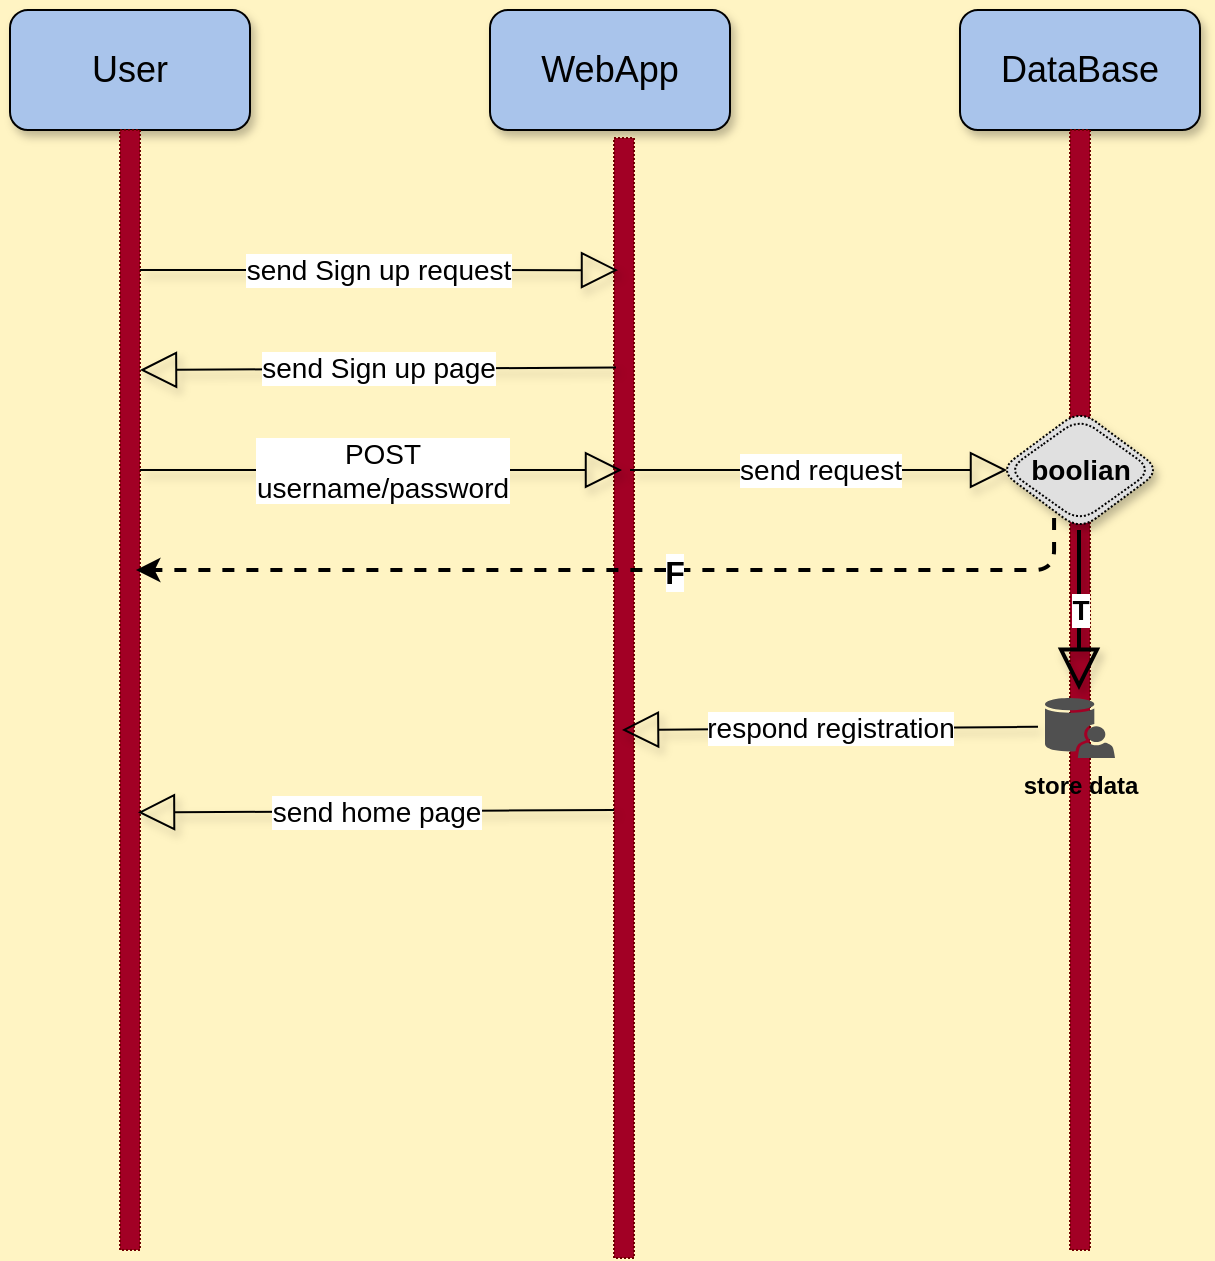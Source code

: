 <mxfile version="13.1.9" type="google" pages="10"><diagram name="signup" id="95hNHclGbRBy1xwaXpS7"><mxGraphModel dx="868" dy="401" grid="1" gridSize="10" guides="1" tooltips="1" connect="1" arrows="1" fold="1" page="1" pageScale="1" pageWidth="1169" pageHeight="827" background="#FFF4C3" math="0" shadow="0"><root><mxCell id="RqTOa5RO33-uiyu7IAv4-0"/><mxCell id="RqTOa5RO33-uiyu7IAv4-1" value="Connector" parent="RqTOa5RO33-uiyu7IAv4-0"/><mxCell id="RqTOa5RO33-uiyu7IAv4-2" value="&lt;font style=&quot;font-size: 18px;&quot;&gt;User&lt;/font&gt;" style="rounded=1;whiteSpace=wrap;html=1;fillColor=#A9C4EB;glass=0;comic=0;shadow=1;fontSize=18;" parent="RqTOa5RO33-uiyu7IAv4-1" vertex="1"><mxGeometry x="44" y="40" width="120" height="60" as="geometry"/></mxCell><mxCell id="RqTOa5RO33-uiyu7IAv4-3" value="&lt;font style=&quot;font-size: 18px;&quot;&gt;WebApp&lt;/font&gt;" style="rounded=1;whiteSpace=wrap;html=1;fillColor=#A9C4EB;shadow=1;fontSize=18;" parent="RqTOa5RO33-uiyu7IAv4-1" vertex="1"><mxGeometry x="284" y="40" width="120" height="60" as="geometry"/></mxCell><mxCell id="RqTOa5RO33-uiyu7IAv4-7" value="" style="html=1;points=[];perimeter=orthogonalPerimeter;fillColor=#a20025;dashed=1;dashPattern=1 1;strokeColor=#6F0000;fontColor=#ffffff;" parent="RqTOa5RO33-uiyu7IAv4-1" vertex="1"><mxGeometry x="99" y="100" width="10" height="560" as="geometry"/></mxCell><mxCell id="RqTOa5RO33-uiyu7IAv4-8" value="" style="html=1;points=[];perimeter=orthogonalPerimeter;fillColor=#a20025;dashed=1;dashPattern=1 1;strokeColor=#6F0000;fontColor=#ffffff;" parent="RqTOa5RO33-uiyu7IAv4-1" vertex="1"><mxGeometry x="346" y="104" width="10" height="560" as="geometry"/></mxCell><mxCell id="RqTOa5RO33-uiyu7IAv4-10" value="&lt;font style=&quot;font-size: 14px&quot;&gt;send Sign up request&lt;br&gt;&lt;/font&gt;" style="endArrow=block;endSize=16;endFill=0;html=1;shadow=1;comic=0;entryX=0.2;entryY=0.118;entryDx=0;entryDy=0;entryPerimeter=0;" parent="RqTOa5RO33-uiyu7IAv4-1" target="RqTOa5RO33-uiyu7IAv4-8" edge="1"><mxGeometry width="160" relative="1" as="geometry"><mxPoint x="109" y="170" as="sourcePoint"/><mxPoint x="310.5" y="170" as="targetPoint"/></mxGeometry></mxCell><mxCell id="RqTOa5RO33-uiyu7IAv4-11" value="&lt;font style=&quot;font-size: 18px;&quot;&gt;DataBase&lt;/font&gt;" style="rounded=1;whiteSpace=wrap;html=1;fillColor=#A9C4EB;shadow=1;fontSize=18;" parent="RqTOa5RO33-uiyu7IAv4-1" vertex="1"><mxGeometry x="519" y="40" width="120" height="60" as="geometry"/></mxCell><mxCell id="RqTOa5RO33-uiyu7IAv4-12" value="" style="html=1;points=[];perimeter=orthogonalPerimeter;fillColor=#a20025;dashed=1;dashPattern=1 1;strokeColor=#6F0000;fontColor=#ffffff;" parent="RqTOa5RO33-uiyu7IAv4-1" vertex="1"><mxGeometry x="574" y="100" width="10" height="560" as="geometry"/></mxCell><mxCell id="RqTOa5RO33-uiyu7IAv4-19" value="&lt;span style=&quot;font-size: 14px&quot;&gt;send Sign up page&lt;/span&gt;" style="endArrow=block;endSize=16;endFill=0;html=1;shadow=1;comic=0;exitX=0.1;exitY=0.205;exitDx=0;exitDy=0;exitPerimeter=0;entryX=1.243;entryY=0.252;entryDx=0;entryDy=0;entryPerimeter=0;" parent="RqTOa5RO33-uiyu7IAv4-1" source="RqTOa5RO33-uiyu7IAv4-8" edge="1"><mxGeometry width="160" relative="1" as="geometry"><mxPoint x="334.71" y="220.0" as="sourcePoint"/><mxPoint x="109.0" y="220.0" as="targetPoint"/></mxGeometry></mxCell><mxCell id="awseV5TCDqhqWVjhG8_T-0" value="&lt;font style=&quot;font-size: 14px&quot;&gt;POST &lt;br&gt;username/password&lt;br&gt;&lt;/font&gt;" style="endArrow=block;endSize=16;endFill=0;html=1;shadow=1;comic=0;" parent="RqTOa5RO33-uiyu7IAv4-1" edge="1"><mxGeometry width="160" relative="1" as="geometry"><mxPoint x="109" y="270" as="sourcePoint"/><mxPoint x="350" y="270" as="targetPoint"/></mxGeometry></mxCell><mxCell id="awseV5TCDqhqWVjhG8_T-2" value="&lt;font style=&quot;font-size: 14px&quot;&gt;send request&lt;br&gt;&lt;/font&gt;" style="endArrow=block;endSize=16;endFill=0;html=1;shadow=1;comic=0;entryX=0;entryY=0.5;entryDx=0;entryDy=0;" parent="RqTOa5RO33-uiyu7IAv4-1" edge="1"><mxGeometry width="160" relative="1" as="geometry"><mxPoint x="354" y="270" as="sourcePoint"/><mxPoint x="542.5" y="270" as="targetPoint"/></mxGeometry></mxCell><mxCell id="GLKsLWz9VZ5drxTK6iPZ-0" value="&lt;b&gt;&lt;font style=&quot;font-size: 14px&quot;&gt;boolian&lt;/font&gt;&lt;/b&gt;" style="shape=rhombus;double=1;perimeter=rhombusPerimeter;whiteSpace=wrap;html=1;align=center;rounded=1;shadow=1;glass=0;dashed=1;dashPattern=1 1;comic=0;fillColor=#E0E0E0;" parent="RqTOa5RO33-uiyu7IAv4-1" vertex="1"><mxGeometry x="538.5" y="240" width="81" height="60" as="geometry"/></mxCell><mxCell id="RHP1IGTrPgLsleUf5igK-0" value="" style="edgeStyle=elbowEdgeStyle;elbow=vertical;endArrow=classic;html=1;exitX=0.34;exitY=0.9;exitDx=0;exitDy=0;dashed=1;strokeWidth=2;exitPerimeter=0;" parent="RqTOa5RO33-uiyu7IAv4-1" source="GLKsLWz9VZ5drxTK6iPZ-0" edge="1"><mxGeometry width="50" height="50" relative="1" as="geometry"><mxPoint x="337.0" y="290" as="sourcePoint"/><mxPoint x="106.96" y="320.02" as="targetPoint"/><Array as="points"><mxPoint x="248.96" y="320.02"/></Array></mxGeometry></mxCell><mxCell id="RHP1IGTrPgLsleUf5igK-1" value="&lt;font size=&quot;1&quot;&gt;&lt;b style=&quot;font-size: 16px&quot;&gt;F&lt;/b&gt;&lt;/font&gt;" style="edgeLabel;html=1;align=center;verticalAlign=middle;resizable=0;points=[];" parent="RHP1IGTrPgLsleUf5igK-0" vertex="1" connectable="0"><mxGeometry x="-0.107" y="1" relative="1" as="geometry"><mxPoint as="offset"/></mxGeometry></mxCell><mxCell id="YdxopEODKfuqwr9fINLA-0" value="&lt;font style=&quot;font-size: 14px&quot;&gt;&lt;b&gt;T&lt;/b&gt;&lt;br&gt;&lt;/font&gt;" style="endArrow=block;endSize=16;endFill=0;html=1;shadow=1;comic=0;strokeWidth=2;" parent="RqTOa5RO33-uiyu7IAv4-1" edge="1"><mxGeometry width="160" relative="1" as="geometry"><mxPoint x="578.5" y="300" as="sourcePoint"/><mxPoint x="578.5" y="380" as="targetPoint"/></mxGeometry></mxCell><mxCell id="YdxopEODKfuqwr9fINLA-1" value="&lt;b&gt;store data&lt;/b&gt;" style="pointerEvents=1;shadow=0;dashed=0;html=1;strokeColor=none;fillColor=#505050;labelPosition=center;verticalLabelPosition=bottom;verticalAlign=top;outlineConnect=0;align=center;shape=mxgraph.office.users.user_store;" parent="RqTOa5RO33-uiyu7IAv4-1" vertex="1"><mxGeometry x="561.5" y="384" width="35" height="30" as="geometry"/></mxCell><mxCell id="YdxopEODKfuqwr9fINLA-2" value="&lt;span style=&quot;font-size: 14px&quot;&gt;send home page&lt;/span&gt;" style="endArrow=block;endSize=16;endFill=0;html=1;shadow=1;comic=0;exitX=0.1;exitY=0.205;exitDx=0;exitDy=0;exitPerimeter=0;entryX=1.243;entryY=0.252;entryDx=0;entryDy=0;entryPerimeter=0;" parent="RqTOa5RO33-uiyu7IAv4-1" edge="1"><mxGeometry width="160" relative="1" as="geometry"><mxPoint x="346" y="440" as="sourcePoint"/><mxPoint x="108.0" y="441.2" as="targetPoint"/></mxGeometry></mxCell><mxCell id="YdxopEODKfuqwr9fINLA-3" value="&lt;span style=&quot;font-size: 14px&quot;&gt;respond registration&lt;/span&gt;" style="endArrow=block;endSize=16;endFill=0;html=1;shadow=1;comic=0;exitX=0.1;exitY=0.205;exitDx=0;exitDy=0;exitPerimeter=0;" parent="RqTOa5RO33-uiyu7IAv4-1" edge="1"><mxGeometry width="160" relative="1" as="geometry"><mxPoint x="558" y="398.4" as="sourcePoint"/><mxPoint x="350" y="400" as="targetPoint"/></mxGeometry></mxCell></root></mxGraphModel></diagram><diagram name="login" id="27flZBnmP2YfiAqGVyGK"><mxGraphModel dx="868" dy="401" grid="1" gridSize="10" guides="1" tooltips="1" connect="1" arrows="1" fold="1" page="1" pageScale="1" pageWidth="1169" pageHeight="827" background="#FFF4C3" math="0" shadow="0"><root><mxCell id="VC5mRmms6HucxEesWJFT-0"/><mxCell id="VC5mRmms6HucxEesWJFT-1" value="Connector" parent="VC5mRmms6HucxEesWJFT-0"/><mxCell id="VC5mRmms6HucxEesWJFT-2" value="&lt;font style=&quot;font-size: 18px;&quot;&gt;User&lt;/font&gt;" style="rounded=1;whiteSpace=wrap;html=1;fillColor=#A9C4EB;glass=0;comic=0;shadow=1;fontSize=18;" parent="VC5mRmms6HucxEesWJFT-1" vertex="1"><mxGeometry x="44" y="40" width="120" height="60" as="geometry"/></mxCell><mxCell id="VC5mRmms6HucxEesWJFT-3" value="&lt;font style=&quot;font-size: 18px;&quot;&gt;WebApp&lt;/font&gt;" style="rounded=1;whiteSpace=wrap;html=1;fillColor=#A9C4EB;shadow=1;fontSize=18;" parent="VC5mRmms6HucxEesWJFT-1" vertex="1"><mxGeometry x="284" y="40" width="120" height="60" as="geometry"/></mxCell><mxCell id="VC5mRmms6HucxEesWJFT-4" value="" style="html=1;points=[];perimeter=orthogonalPerimeter;fillColor=#a20025;dashed=1;dashPattern=1 1;strokeColor=#6F0000;fontColor=#ffffff;" parent="VC5mRmms6HucxEesWJFT-1" vertex="1"><mxGeometry x="99" y="100" width="10" height="560" as="geometry"/></mxCell><mxCell id="VC5mRmms6HucxEesWJFT-5" value="" style="html=1;points=[];perimeter=orthogonalPerimeter;fillColor=#a20025;dashed=1;dashPattern=1 1;strokeColor=#6F0000;fontColor=#ffffff;" parent="VC5mRmms6HucxEesWJFT-1" vertex="1"><mxGeometry x="346" y="104" width="10" height="560" as="geometry"/></mxCell><mxCell id="VC5mRmms6HucxEesWJFT-6" value="&lt;font style=&quot;font-size: 14px&quot;&gt;send Login request&lt;br&gt;&lt;/font&gt;" style="endArrow=block;endSize=16;endFill=0;html=1;shadow=1;comic=0;entryX=0.2;entryY=0.118;entryDx=0;entryDy=0;entryPerimeter=0;" parent="VC5mRmms6HucxEesWJFT-1" target="VC5mRmms6HucxEesWJFT-5" edge="1"><mxGeometry width="160" relative="1" as="geometry"><mxPoint x="109" y="170" as="sourcePoint"/><mxPoint x="310.5" y="170" as="targetPoint"/></mxGeometry></mxCell><mxCell id="VC5mRmms6HucxEesWJFT-7" value="&lt;font style=&quot;font-size: 18px;&quot;&gt;DataBase&lt;/font&gt;" style="rounded=1;whiteSpace=wrap;html=1;fillColor=#A9C4EB;shadow=1;fontSize=18;" parent="VC5mRmms6HucxEesWJFT-1" vertex="1"><mxGeometry x="519" y="40" width="120" height="60" as="geometry"/></mxCell><mxCell id="VC5mRmms6HucxEesWJFT-8" value="" style="html=1;points=[];perimeter=orthogonalPerimeter;fillColor=#a20025;dashed=1;dashPattern=1 1;strokeColor=#6F0000;fontColor=#ffffff;" parent="VC5mRmms6HucxEesWJFT-1" vertex="1"><mxGeometry x="574" y="100" width="10" height="560" as="geometry"/></mxCell><mxCell id="VC5mRmms6HucxEesWJFT-9" value="&lt;span style=&quot;font-size: 14px&quot;&gt;send Login page&lt;/span&gt;" style="endArrow=block;endSize=16;endFill=0;html=1;shadow=1;comic=0;exitX=0.1;exitY=0.205;exitDx=0;exitDy=0;exitPerimeter=0;entryX=1.243;entryY=0.252;entryDx=0;entryDy=0;entryPerimeter=0;" parent="VC5mRmms6HucxEesWJFT-1" source="VC5mRmms6HucxEesWJFT-5" edge="1"><mxGeometry width="160" relative="1" as="geometry"><mxPoint x="334.71" y="220.0" as="sourcePoint"/><mxPoint x="109.0" y="220.0" as="targetPoint"/></mxGeometry></mxCell><mxCell id="VC5mRmms6HucxEesWJFT-10" value="&lt;font style=&quot;font-size: 14px&quot;&gt;POST &lt;br&gt;username/password&lt;br&gt;&lt;/font&gt;" style="endArrow=block;endSize=16;endFill=0;html=1;shadow=1;comic=0;" parent="VC5mRmms6HucxEesWJFT-1" edge="1"><mxGeometry width="160" relative="1" as="geometry"><mxPoint x="109" y="270" as="sourcePoint"/><mxPoint x="350" y="270" as="targetPoint"/></mxGeometry></mxCell><mxCell id="VC5mRmms6HucxEesWJFT-11" value="&lt;font style=&quot;font-size: 14px&quot;&gt;send request&lt;br&gt;&lt;/font&gt;" style="endArrow=block;endSize=16;endFill=0;html=1;shadow=1;comic=0;entryX=0;entryY=0.5;entryDx=0;entryDy=0;" parent="VC5mRmms6HucxEesWJFT-1" edge="1"><mxGeometry width="160" relative="1" as="geometry"><mxPoint x="354" y="270" as="sourcePoint"/><mxPoint x="542.5" y="270" as="targetPoint"/></mxGeometry></mxCell><mxCell id="VC5mRmms6HucxEesWJFT-12" value="&lt;b&gt;&lt;font style=&quot;font-size: 14px&quot;&gt;boolian&lt;/font&gt;&lt;/b&gt;" style="shape=rhombus;double=1;perimeter=rhombusPerimeter;whiteSpace=wrap;html=1;align=center;rounded=1;shadow=1;glass=0;dashed=1;dashPattern=1 1;comic=0;fillColor=#E0E0E0;" parent="VC5mRmms6HucxEesWJFT-1" vertex="1"><mxGeometry x="538.5" y="240" width="81" height="60" as="geometry"/></mxCell><mxCell id="VC5mRmms6HucxEesWJFT-13" value="" style="edgeStyle=elbowEdgeStyle;elbow=vertical;endArrow=classic;html=1;exitX=0.34;exitY=0.9;exitDx=0;exitDy=0;dashed=1;strokeWidth=2;exitPerimeter=0;" parent="VC5mRmms6HucxEesWJFT-1" source="VC5mRmms6HucxEesWJFT-12" edge="1"><mxGeometry width="50" height="50" relative="1" as="geometry"><mxPoint x="337.0" y="290" as="sourcePoint"/><mxPoint x="106.96" y="320.02" as="targetPoint"/><Array as="points"><mxPoint x="248.96" y="320.02"/></Array></mxGeometry></mxCell><mxCell id="VC5mRmms6HucxEesWJFT-14" value="&lt;font size=&quot;1&quot;&gt;&lt;b style=&quot;font-size: 16px&quot;&gt;F&lt;/b&gt;&lt;/font&gt;" style="edgeLabel;html=1;align=center;verticalAlign=middle;resizable=0;points=[];" parent="VC5mRmms6HucxEesWJFT-13" vertex="1" connectable="0"><mxGeometry x="-0.107" y="1" relative="1" as="geometry"><mxPoint as="offset"/></mxGeometry></mxCell><mxCell id="VC5mRmms6HucxEesWJFT-17" value="&lt;span style=&quot;font-size: 14px&quot;&gt;send home page&lt;/span&gt;" style="endArrow=block;endSize=16;endFill=0;html=1;shadow=1;comic=0;exitX=0.1;exitY=0.205;exitDx=0;exitDy=0;exitPerimeter=0;entryX=1.243;entryY=0.252;entryDx=0;entryDy=0;entryPerimeter=0;" parent="VC5mRmms6HucxEesWJFT-1" edge="1"><mxGeometry width="160" relative="1" as="geometry"><mxPoint x="347" y="383.4" as="sourcePoint"/><mxPoint x="109.0" y="384.6" as="targetPoint"/></mxGeometry></mxCell><mxCell id="VC5mRmms6HucxEesWJFT-21" value="" style="edgeStyle=elbowEdgeStyle;elbow=vertical;endArrow=classic;html=1;exitX=0.5;exitY=1;exitDx=0;exitDy=0;strokeWidth=2;comic=0;shadow=1;" parent="VC5mRmms6HucxEesWJFT-1" source="VC5mRmms6HucxEesWJFT-12" edge="1"><mxGeometry width="50" height="50" relative="1" as="geometry"><mxPoint x="580.54" y="340" as="sourcePoint"/><mxPoint x="350" y="366" as="targetPoint"/><Array as="points"><mxPoint x="263.46" y="366.02"/></Array></mxGeometry></mxCell><mxCell id="VC5mRmms6HucxEesWJFT-22" value="&lt;font size=&quot;1&quot;&gt;&lt;b style=&quot;font-size: 16px&quot;&gt;T&lt;/b&gt;&lt;/font&gt;" style="edgeLabel;html=1;align=center;verticalAlign=middle;resizable=0;points=[];" parent="VC5mRmms6HucxEesWJFT-21" vertex="1" connectable="0"><mxGeometry x="-0.107" y="1" relative="1" as="geometry"><mxPoint as="offset"/></mxGeometry></mxCell><mxCell id="NgcPUUf9el3_XG_YXJHu-0" value="Text" style="text;html=1;align=center;verticalAlign=middle;resizable=0;points=[];autosize=1;" parent="VC5mRmms6HucxEesWJFT-1" vertex="1"><mxGeometry x="587" y="441" width="40" height="20" as="geometry"/></mxCell></root></mxGraphModel></diagram><diagram name="scroll" id="r4JkM50MwqGfMM6SFfTk"><mxGraphModel dx="868" dy="401" grid="1" gridSize="10" guides="1" tooltips="1" connect="1" arrows="1" fold="1" page="1" pageScale="1" pageWidth="1169" pageHeight="827" background="#FFF4C3" math="0" shadow="0"><root><mxCell id="G2cerGt409Z9BWkVGv6T-0"/><mxCell id="G2cerGt409Z9BWkVGv6T-1" value="Connector" parent="G2cerGt409Z9BWkVGv6T-0"/><mxCell id="G2cerGt409Z9BWkVGv6T-2" value="&lt;font style=&quot;font-size: 18px;&quot;&gt;User&lt;/font&gt;" style="rounded=1;whiteSpace=wrap;html=1;fillColor=#A9C4EB;glass=0;comic=0;shadow=1;fontSize=18;" parent="G2cerGt409Z9BWkVGv6T-1" vertex="1"><mxGeometry x="44" y="40" width="120" height="60" as="geometry"/></mxCell><mxCell id="G2cerGt409Z9BWkVGv6T-3" value="&lt;font style=&quot;font-size: 18px;&quot;&gt;WebApp&lt;/font&gt;" style="rounded=1;whiteSpace=wrap;html=1;fillColor=#A9C4EB;shadow=1;fontSize=18;" parent="G2cerGt409Z9BWkVGv6T-1" vertex="1"><mxGeometry x="284" y="40" width="120" height="60" as="geometry"/></mxCell><mxCell id="G2cerGt409Z9BWkVGv6T-4" value="&lt;font style=&quot;font-size: 18px;&quot;&gt;API&lt;/font&gt;" style="rounded=1;whiteSpace=wrap;html=1;fillColor=#A9C4EB;shadow=1;fontSize=18;" parent="G2cerGt409Z9BWkVGv6T-1" vertex="1"><mxGeometry x="764" y="40" width="120" height="60" as="geometry"/></mxCell><mxCell id="G2cerGt409Z9BWkVGv6T-5" value="&lt;font style=&quot;font-size: 18px;&quot;&gt;External&lt;br style=&quot;font-size: 18px;&quot;&gt;Services&lt;br style=&quot;font-size: 18px;&quot;&gt;&lt;/font&gt;" style="rounded=1;whiteSpace=wrap;html=1;fillColor=#A9C4EB;shadow=1;fontSize=18;" parent="G2cerGt409Z9BWkVGv6T-1" vertex="1"><mxGeometry x="1004" y="40" width="120" height="60" as="geometry"/></mxCell><mxCell id="G2cerGt409Z9BWkVGv6T-6" value="" style="html=1;points=[];perimeter=orthogonalPerimeter;fillColor=#a20025;dashed=1;dashPattern=1 1;strokeColor=#6F0000;fontColor=#ffffff;" parent="G2cerGt409Z9BWkVGv6T-1" vertex="1"><mxGeometry x="819" y="100" width="10" height="560" as="geometry"/></mxCell><mxCell id="G2cerGt409Z9BWkVGv6T-7" value="" style="html=1;points=[];perimeter=orthogonalPerimeter;fillColor=#a20025;dashed=1;dashPattern=1 1;strokeColor=#6F0000;fontColor=#ffffff;" parent="G2cerGt409Z9BWkVGv6T-1" vertex="1"><mxGeometry x="99" y="100" width="10" height="560" as="geometry"/></mxCell><mxCell id="G2cerGt409Z9BWkVGv6T-8" value="" style="html=1;points=[];perimeter=orthogonalPerimeter;fillColor=#a20025;dashed=1;dashPattern=1 1;strokeColor=#6F0000;fontColor=#ffffff;" parent="G2cerGt409Z9BWkVGv6T-1" vertex="1"><mxGeometry x="346" y="104" width="10" height="560" as="geometry"/></mxCell><mxCell id="G2cerGt409Z9BWkVGv6T-9" value="" style="html=1;points=[];perimeter=orthogonalPerimeter;fillColor=#a20025;dashed=1;dashPattern=1 1;strokeColor=#6F0000;fontColor=#ffffff;" parent="G2cerGt409Z9BWkVGv6T-1" vertex="1"><mxGeometry x="1060" y="100" width="10" height="560" as="geometry"/></mxCell><mxCell id="G2cerGt409Z9BWkVGv6T-10" value="request to scroll" style="endArrow=block;endSize=16;endFill=0;html=1;shadow=1;comic=0;entryX=0.2;entryY=0.118;entryDx=0;entryDy=0;entryPerimeter=0;fontSize=14;" parent="G2cerGt409Z9BWkVGv6T-1" target="G2cerGt409Z9BWkVGv6T-8" edge="1"><mxGeometry width="160" relative="1" as="geometry"><mxPoint x="109" y="170" as="sourcePoint"/><mxPoint x="310.5" y="170" as="targetPoint"/></mxGeometry></mxCell><mxCell id="G2cerGt409Z9BWkVGv6T-11" value="&lt;font style=&quot;font-size: 18px;&quot;&gt;DataBase&lt;/font&gt;" style="rounded=1;whiteSpace=wrap;html=1;fillColor=#A9C4EB;shadow=1;fontSize=18;" parent="G2cerGt409Z9BWkVGv6T-1" vertex="1"><mxGeometry x="519" y="40" width="120" height="60" as="geometry"/></mxCell><mxCell id="G2cerGt409Z9BWkVGv6T-12" value="" style="html=1;points=[];perimeter=orthogonalPerimeter;fillColor=#a20025;dashed=1;dashPattern=1 1;strokeColor=#6F0000;fontColor=#ffffff;" parent="G2cerGt409Z9BWkVGv6T-1" vertex="1"><mxGeometry x="574" y="100" width="10" height="560" as="geometry"/></mxCell><mxCell id="G2cerGt409Z9BWkVGv6T-13" value="&lt;font style=&quot;font-size: 14px&quot;&gt;request Data&lt;/font&gt;" style="endArrow=block;endSize=16;endFill=0;html=1;shadow=1;comic=0;" parent="G2cerGt409Z9BWkVGv6T-1" edge="1"><mxGeometry width="160" relative="1" as="geometry"><mxPoint x="585" y="200.0" as="sourcePoint"/><mxPoint x="810" y="200" as="targetPoint"/></mxGeometry></mxCell><mxCell id="G2cerGt409Z9BWkVGv6T-14" value="&lt;font style=&quot;font-size: 14px&quot;&gt;Send Data&lt;/font&gt;" style="endArrow=block;endSize=16;endFill=0;html=1;shadow=1;comic=0;exitX=-0.286;exitY=0.252;exitDx=0;exitDy=0;exitPerimeter=0;entryX=1.243;entryY=0.252;entryDx=0;entryDy=0;entryPerimeter=0;" parent="G2cerGt409Z9BWkVGv6T-1" edge="1"><mxGeometry width="160" relative="1" as="geometry"><mxPoint x="1057.14" y="246.12" as="sourcePoint"/><mxPoint x="831.43" y="246.12" as="targetPoint"/></mxGeometry></mxCell><mxCell id="G2cerGt409Z9BWkVGv6T-15" value="" style="endArrow=block;endSize=16;endFill=0;html=1;shadow=1;comic=0;" parent="G2cerGt409Z9BWkVGv6T-1" edge="1"><mxGeometry width="160" relative="1" as="geometry"><mxPoint x="360" y="169" as="sourcePoint"/><mxPoint x="580" y="169" as="targetPoint"/></mxGeometry></mxCell><mxCell id="G2cerGt409Z9BWkVGv6T-16" value="&lt;font style=&quot;font-size: 14px&quot;&gt;request data&lt;/font&gt;" style="edgeLabel;html=1;align=center;verticalAlign=middle;resizable=0;points=[];" parent="G2cerGt409Z9BWkVGv6T-15" vertex="1" connectable="0"><mxGeometry x="-0.218" y="-3" relative="1" as="geometry"><mxPoint as="offset"/></mxGeometry></mxCell><mxCell id="G2cerGt409Z9BWkVGv6T-17" value="&lt;font style=&quot;font-size: 14px&quot;&gt;Send Data&lt;/font&gt;" style="endArrow=block;endSize=16;endFill=0;html=1;shadow=1;comic=0;exitX=-0.286;exitY=0.252;exitDx=0;exitDy=0;exitPerimeter=0;entryX=1.243;entryY=0.252;entryDx=0;entryDy=0;entryPerimeter=0;" parent="G2cerGt409Z9BWkVGv6T-1" edge="1"><mxGeometry width="160" relative="1" as="geometry"><mxPoint x="811.71" y="270.0" as="sourcePoint"/><mxPoint x="586.0" y="270.0" as="targetPoint"/></mxGeometry></mxCell><mxCell id="G2cerGt409Z9BWkVGv6T-18" value="&lt;font style=&quot;font-size: 14px&quot;&gt;Send Data&lt;/font&gt;" style="endArrow=block;endSize=16;endFill=0;html=1;shadow=1;comic=0;exitX=-0.286;exitY=0.252;exitDx=0;exitDy=0;exitPerimeter=0;entryX=1.243;entryY=0.252;entryDx=0;entryDy=0;entryPerimeter=0;" parent="G2cerGt409Z9BWkVGv6T-1" edge="1"><mxGeometry width="160" relative="1" as="geometry"><mxPoint x="582" y="290.0" as="sourcePoint"/><mxPoint x="356.29" y="290.0" as="targetPoint"/></mxGeometry></mxCell><mxCell id="G2cerGt409Z9BWkVGv6T-19" value="&lt;span style=&quot;font-size: 14px&quot;&gt;Update base map&lt;/span&gt;" style="endArrow=block;endSize=16;endFill=0;html=1;shadow=1;comic=0;exitX=-0.286;exitY=0.252;exitDx=0;exitDy=0;exitPerimeter=0;entryX=1.243;entryY=0.252;entryDx=0;entryDy=0;entryPerimeter=0;" parent="G2cerGt409Z9BWkVGv6T-1" edge="1"><mxGeometry width="160" relative="1" as="geometry"><mxPoint x="338.71" y="310.0" as="sourcePoint"/><mxPoint x="113.0" y="310.0" as="targetPoint"/></mxGeometry></mxCell><mxCell id="zuwbAa670IqnO3KyKNvh-0" value="&lt;font style=&quot;font-size: 14px&quot;&gt;request Data&lt;/font&gt;" style="endArrow=block;endSize=16;endFill=0;html=1;shadow=1;comic=0;" edge="1" parent="G2cerGt409Z9BWkVGv6T-1"><mxGeometry width="160" relative="1" as="geometry"><mxPoint x="831" y="220.0" as="sourcePoint"/><mxPoint x="1056" y="220" as="targetPoint"/></mxGeometry></mxCell></root></mxGraphModel></diagram><diagram name="QUERY" id="nrOoKXVo2gD4T38S-Igo"><mxGraphModel dx="868" dy="401" grid="1" gridSize="10" guides="1" tooltips="1" connect="1" arrows="1" fold="1" page="1" pageScale="1" pageWidth="1169" pageHeight="827" background="#FFF4C3" math="0" shadow="0"><root><mxCell id="_-5w5g4SkYxXTF-WpiQW-0"/><mxCell id="_-5w5g4SkYxXTF-WpiQW-1" value="Connector" parent="_-5w5g4SkYxXTF-WpiQW-0"/><mxCell id="SXHIMiclZynCbUvqTzzj-8" value="&lt;font style=&quot;font-size: 18px;&quot;&gt;User&lt;/font&gt;" style="rounded=1;whiteSpace=wrap;html=1;fillColor=#A9C4EB;glass=0;comic=0;shadow=1;fontSize=18;" parent="_-5w5g4SkYxXTF-WpiQW-1" vertex="1"><mxGeometry x="44" y="40" width="120" height="60" as="geometry"/></mxCell><mxCell id="SXHIMiclZynCbUvqTzzj-9" value="&lt;font style=&quot;font-size: 18px;&quot;&gt;WebApp&lt;/font&gt;" style="rounded=1;whiteSpace=wrap;html=1;fillColor=#A9C4EB;shadow=1;fontSize=18;" parent="_-5w5g4SkYxXTF-WpiQW-1" vertex="1"><mxGeometry x="284" y="40" width="120" height="60" as="geometry"/></mxCell><mxCell id="SXHIMiclZynCbUvqTzzj-13" value="&lt;font style=&quot;font-size: 18px;&quot;&gt;API&lt;/font&gt;" style="rounded=1;whiteSpace=wrap;html=1;fillColor=#A9C4EB;shadow=1;fontSize=18;" parent="_-5w5g4SkYxXTF-WpiQW-1" vertex="1"><mxGeometry x="764" y="40" width="120" height="60" as="geometry"/></mxCell><mxCell id="SXHIMiclZynCbUvqTzzj-14" value="&lt;font style=&quot;font-size: 18px;&quot;&gt;External&lt;br style=&quot;font-size: 18px;&quot;&gt;Services&lt;br style=&quot;font-size: 18px;&quot;&gt;&lt;/font&gt;" style="rounded=1;whiteSpace=wrap;html=1;fillColor=#A9C4EB;shadow=1;fontSize=18;" parent="_-5w5g4SkYxXTF-WpiQW-1" vertex="1"><mxGeometry x="1004" y="40" width="120" height="60" as="geometry"/></mxCell><mxCell id="SXHIMiclZynCbUvqTzzj-16" value="" style="html=1;points=[];perimeter=orthogonalPerimeter;fillColor=#a20025;dashed=1;dashPattern=1 1;strokeColor=#6F0000;fontColor=#ffffff;" parent="_-5w5g4SkYxXTF-WpiQW-1" vertex="1"><mxGeometry x="819" y="100" width="10" height="560" as="geometry"/></mxCell><mxCell id="SXHIMiclZynCbUvqTzzj-17" value="" style="html=1;points=[];perimeter=orthogonalPerimeter;fillColor=#a20025;dashed=1;dashPattern=1 1;strokeColor=#6F0000;fontColor=#ffffff;" parent="_-5w5g4SkYxXTF-WpiQW-1" vertex="1"><mxGeometry x="99" y="100" width="10" height="560" as="geometry"/></mxCell><mxCell id="SXHIMiclZynCbUvqTzzj-18" value="" style="html=1;points=[];perimeter=orthogonalPerimeter;fillColor=#a20025;dashed=1;dashPattern=1 1;strokeColor=#6F0000;fontColor=#ffffff;" parent="_-5w5g4SkYxXTF-WpiQW-1" vertex="1"><mxGeometry x="346" y="104" width="10" height="560" as="geometry"/></mxCell><mxCell id="SXHIMiclZynCbUvqTzzj-19" value="" style="html=1;points=[];perimeter=orthogonalPerimeter;fillColor=#a20025;dashed=1;dashPattern=1 1;strokeColor=#6F0000;fontColor=#ffffff;" parent="_-5w5g4SkYxXTF-WpiQW-1" vertex="1"><mxGeometry x="1060" y="100" width="10" height="560" as="geometry"/></mxCell><mxCell id="SXHIMiclZynCbUvqTzzj-25" value="&lt;b&gt;&lt;font style=&quot;font-size: 14px&quot;&gt;Click on the map&lt;br&gt;POST in search box&lt;br&gt;&lt;/font&gt;&lt;/b&gt;" style="endArrow=block;endSize=16;endFill=0;html=1;shadow=1;comic=0;" parent="_-5w5g4SkYxXTF-WpiQW-1" edge="1"><mxGeometry width="160" relative="1" as="geometry"><mxPoint x="109" y="170" as="sourcePoint"/><mxPoint x="340" y="170" as="targetPoint"/></mxGeometry></mxCell><mxCell id="SXHIMiclZynCbUvqTzzj-33" value="&lt;font style=&quot;font-size: 18px;&quot;&gt;DataBase&lt;/font&gt;" style="rounded=1;whiteSpace=wrap;html=1;fillColor=#A9C4EB;shadow=1;fontSize=18;" parent="_-5w5g4SkYxXTF-WpiQW-1" vertex="1"><mxGeometry x="519" y="40" width="120" height="60" as="geometry"/></mxCell><mxCell id="SXHIMiclZynCbUvqTzzj-34" value="" style="html=1;points=[];perimeter=orthogonalPerimeter;fillColor=#a20025;dashed=1;dashPattern=1 1;strokeColor=#6F0000;fontColor=#ffffff;" parent="_-5w5g4SkYxXTF-WpiQW-1" vertex="1"><mxGeometry x="574" y="100" width="10" height="560" as="geometry"/></mxCell><mxCell id="SXHIMiclZynCbUvqTzzj-44" value="&lt;b&gt;&lt;font style=&quot;font-size: 14px&quot;&gt;request Data&lt;/font&gt;&lt;/b&gt;" style="endArrow=block;endSize=16;endFill=0;html=1;shadow=1;comic=0;exitX=0.92;exitY=0.45;exitDx=0;exitDy=0;exitPerimeter=0;" parent="_-5w5g4SkYxXTF-WpiQW-1" edge="1" source="SXHIMiclZynCbUvqTzzj-30"><mxGeometry width="160" relative="1" as="geometry"><mxPoint x="600" y="169.5" as="sourcePoint"/><mxPoint x="825" y="169.5" as="targetPoint"/></mxGeometry></mxCell><mxCell id="PDLpjR4TZpKxVCchX258-0" value="&lt;b&gt;&lt;font style=&quot;font-size: 16px&quot;&gt;T&lt;/font&gt;&lt;/b&gt;" style="edgeLabel;html=1;align=center;verticalAlign=middle;resizable=0;points=[];" vertex="1" connectable="0" parent="SXHIMiclZynCbUvqTzzj-44"><mxGeometry x="-0.831" y="1" relative="1" as="geometry"><mxPoint as="offset"/></mxGeometry></mxCell><mxCell id="SXHIMiclZynCbUvqTzzj-45" value="&lt;b&gt;&lt;font style=&quot;font-size: 14px&quot;&gt;Send Data&lt;/font&gt;&lt;/b&gt;" style="endArrow=block;endSize=16;endFill=0;html=1;shadow=1;comic=0;exitX=-0.286;exitY=0.252;exitDx=0;exitDy=0;exitPerimeter=0;entryX=1.243;entryY=0.252;entryDx=0;entryDy=0;entryPerimeter=0;" parent="_-5w5g4SkYxXTF-WpiQW-1" source="SXHIMiclZynCbUvqTzzj-19" target="SXHIMiclZynCbUvqTzzj-16" edge="1"><mxGeometry width="160" relative="1" as="geometry"><mxPoint x="835.0" y="230.0" as="sourcePoint"/><mxPoint x="840" y="310" as="targetPoint"/></mxGeometry></mxCell><mxCell id="SXHIMiclZynCbUvqTzzj-51" value="&lt;b&gt;&lt;font style=&quot;font-size: 14px&quot;&gt;send request&lt;/font&gt;&lt;/b&gt;" style="endArrow=block;endSize=16;endFill=0;html=1;shadow=1;comic=0;" parent="_-5w5g4SkYxXTF-WpiQW-1" edge="1"><mxGeometry width="160" relative="1" as="geometry"><mxPoint x="356.0" y="169.79" as="sourcePoint"/><mxPoint x="544.5" y="169.5" as="targetPoint"/></mxGeometry></mxCell><mxCell id="SXHIMiclZynCbUvqTzzj-54" value="&lt;b&gt;&lt;font style=&quot;font-size: 14px&quot;&gt;Send Data&lt;/font&gt;&lt;/b&gt;" style="endArrow=block;endSize=16;endFill=0;html=1;shadow=1;comic=0;exitX=-0.286;exitY=0.252;exitDx=0;exitDy=0;exitPerimeter=0;entryX=1.243;entryY=0.252;entryDx=0;entryDy=0;entryPerimeter=0;" parent="_-5w5g4SkYxXTF-WpiQW-1" edge="1"><mxGeometry width="160" relative="1" as="geometry"><mxPoint x="811.71" y="270.0" as="sourcePoint"/><mxPoint x="586.0" y="270.0" as="targetPoint"/></mxGeometry></mxCell><mxCell id="SXHIMiclZynCbUvqTzzj-55" value="&lt;b&gt;&lt;font style=&quot;font-size: 14px&quot;&gt;Call Function&lt;/font&gt;&lt;/b&gt;" style="endArrow=block;endSize=16;endFill=0;html=1;shadow=1;comic=0;exitX=-0.286;exitY=0.252;exitDx=0;exitDy=0;exitPerimeter=0;entryX=1.243;entryY=0.252;entryDx=0;entryDy=0;entryPerimeter=0;" parent="_-5w5g4SkYxXTF-WpiQW-1" edge="1"><mxGeometry width="160" relative="1" as="geometry"><mxPoint x="582" y="290.0" as="sourcePoint"/><mxPoint x="356.29" y="290.0" as="targetPoint"/></mxGeometry></mxCell><mxCell id="SXHIMiclZynCbUvqTzzj-58" value="&lt;b&gt;&lt;font style=&quot;font-size: 14px&quot;&gt;Send pop up&lt;/font&gt;&lt;/b&gt;" style="endArrow=block;endSize=16;endFill=0;html=1;shadow=1;comic=0;exitX=-0.286;exitY=0.252;exitDx=0;exitDy=0;exitPerimeter=0;entryX=1.243;entryY=0.252;entryDx=0;entryDy=0;entryPerimeter=0;" parent="_-5w5g4SkYxXTF-WpiQW-1" edge="1"><mxGeometry width="160" relative="1" as="geometry"><mxPoint x="338.71" y="310.0" as="sourcePoint"/><mxPoint x="113.0" y="310.0" as="targetPoint"/></mxGeometry></mxCell><mxCell id="SXHIMiclZynCbUvqTzzj-30" value="&lt;b&gt;&lt;font style=&quot;font-size: 14px&quot;&gt;boolian&lt;/font&gt;&lt;/b&gt;" style="shape=rhombus;double=1;perimeter=rhombusPerimeter;whiteSpace=wrap;html=1;align=center;rounded=1;shadow=1;glass=0;dashed=1;dashPattern=1 1;comic=0;fillColor=#E0E0E0;" parent="_-5w5g4SkYxXTF-WpiQW-1" vertex="1"><mxGeometry x="538.5" y="140" width="81" height="60" as="geometry"/></mxCell><mxCell id="8XM8VP_HKrdB_YGA6a3m-0" value="" style="edgeStyle=elbowEdgeStyle;elbow=vertical;endArrow=classic;html=1;dashed=1;strokeWidth=2;exitX=-0.1;exitY=0.173;exitDx=0;exitDy=0;exitPerimeter=0;" edge="1" parent="_-5w5g4SkYxXTF-WpiQW-1" source="SXHIMiclZynCbUvqTzzj-34"><mxGeometry width="50" height="50" relative="1" as="geometry"><mxPoint x="567.04" y="230.0" as="sourcePoint"/><mxPoint x="109" y="230.0" as="targetPoint"/><Array as="points"><mxPoint x="251.0" y="230.0"/></Array></mxGeometry></mxCell><mxCell id="8XM8VP_HKrdB_YGA6a3m-1" value="&lt;font size=&quot;1&quot;&gt;&lt;b style=&quot;font-size: 16px&quot;&gt;F&lt;/b&gt;&lt;/font&gt;" style="edgeLabel;html=1;align=center;verticalAlign=middle;resizable=0;points=[];" vertex="1" connectable="0" parent="8XM8VP_HKrdB_YGA6a3m-0"><mxGeometry x="-0.107" y="1" relative="1" as="geometry"><mxPoint as="offset"/></mxGeometry></mxCell></root></mxGraphModel></diagram><diagram name="map visualization" id="e--VLz63rxJTUNlOZyTF"><mxGraphModel dx="868" dy="401" grid="1" gridSize="10" guides="1" tooltips="1" connect="1" arrows="1" fold="1" page="1" pageScale="1" pageWidth="1169" pageHeight="827" background="#FFF4C3" math="0" shadow="0"><root><mxCell id="t5d3DIwJ8eQvuutHEin_-0"/><mxCell id="t5d3DIwJ8eQvuutHEin_-1" value="Connector" parent="t5d3DIwJ8eQvuutHEin_-0"/><mxCell id="t5d3DIwJ8eQvuutHEin_-2" value="&lt;font style=&quot;font-size: 18px;&quot;&gt;User&lt;/font&gt;" style="rounded=1;whiteSpace=wrap;html=1;fillColor=#A9C4EB;glass=0;comic=0;shadow=1;fontSize=18;" parent="t5d3DIwJ8eQvuutHEin_-1" vertex="1"><mxGeometry x="44" y="40" width="120" height="60" as="geometry"/></mxCell><mxCell id="t5d3DIwJ8eQvuutHEin_-3" value="&lt;font style=&quot;font-size: 18px;&quot;&gt;WebApp&lt;/font&gt;" style="rounded=1;whiteSpace=wrap;html=1;fillColor=#A9C4EB;shadow=1;fontSize=18;" parent="t5d3DIwJ8eQvuutHEin_-1" vertex="1"><mxGeometry x="284" y="40" width="120" height="60" as="geometry"/></mxCell><mxCell id="t5d3DIwJ8eQvuutHEin_-4" value="&lt;font style=&quot;font-size: 18px;&quot;&gt;API&lt;/font&gt;" style="rounded=1;whiteSpace=wrap;html=1;fillColor=#A9C4EB;shadow=1;fontSize=18;" parent="t5d3DIwJ8eQvuutHEin_-1" vertex="1"><mxGeometry x="764" y="40" width="120" height="60" as="geometry"/></mxCell><mxCell id="t5d3DIwJ8eQvuutHEin_-5" value="&lt;font style=&quot;font-size: 18px;&quot;&gt;External&lt;br style=&quot;font-size: 18px;&quot;&gt;Services&lt;br style=&quot;font-size: 18px;&quot;&gt;&lt;/font&gt;" style="rounded=1;whiteSpace=wrap;html=1;fillColor=#A9C4EB;shadow=1;fontSize=18;" parent="t5d3DIwJ8eQvuutHEin_-1" vertex="1"><mxGeometry x="1004" y="40" width="120" height="60" as="geometry"/></mxCell><mxCell id="t5d3DIwJ8eQvuutHEin_-6" value="" style="html=1;points=[];perimeter=orthogonalPerimeter;fillColor=#a20025;dashed=1;dashPattern=1 1;strokeColor=#6F0000;fontColor=#ffffff;" parent="t5d3DIwJ8eQvuutHEin_-1" vertex="1"><mxGeometry x="819" y="100" width="10" height="560" as="geometry"/></mxCell><mxCell id="t5d3DIwJ8eQvuutHEin_-7" value="" style="html=1;points=[];perimeter=orthogonalPerimeter;fillColor=#a20025;dashed=1;dashPattern=1 1;strokeColor=#6F0000;fontColor=#ffffff;" parent="t5d3DIwJ8eQvuutHEin_-1" vertex="1"><mxGeometry x="99" y="100" width="10" height="560" as="geometry"/></mxCell><mxCell id="t5d3DIwJ8eQvuutHEin_-8" value="" style="html=1;points=[];perimeter=orthogonalPerimeter;fillColor=#a20025;dashed=1;dashPattern=1 1;strokeColor=#6F0000;fontColor=#ffffff;" parent="t5d3DIwJ8eQvuutHEin_-1" vertex="1"><mxGeometry x="346" y="104" width="10" height="560" as="geometry"/></mxCell><mxCell id="t5d3DIwJ8eQvuutHEin_-9" value="" style="html=1;points=[];perimeter=orthogonalPerimeter;fillColor=#a20025;dashed=1;dashPattern=1 1;strokeColor=#6F0000;fontColor=#ffffff;" parent="t5d3DIwJ8eQvuutHEin_-1" vertex="1"><mxGeometry x="1060" y="100" width="10" height="560" as="geometry"/></mxCell><mxCell id="t5d3DIwJ8eQvuutHEin_-10" value="&lt;font style=&quot;font-size: 14px&quot;&gt;Request to view&amp;nbsp;&lt;br&gt;PLOS map&lt;br&gt;&lt;/font&gt;" style="endArrow=block;endSize=16;endFill=0;html=1;shadow=1;comic=0;entryX=0.2;entryY=0.118;entryDx=0;entryDy=0;entryPerimeter=0;" parent="t5d3DIwJ8eQvuutHEin_-1" target="t5d3DIwJ8eQvuutHEin_-8" edge="1"><mxGeometry width="160" relative="1" as="geometry"><mxPoint x="109" y="170" as="sourcePoint"/><mxPoint x="310.5" y="170" as="targetPoint"/></mxGeometry></mxCell><mxCell id="t5d3DIwJ8eQvuutHEin_-12" value="&lt;font style=&quot;font-size: 18px;&quot;&gt;DataBase&lt;/font&gt;" style="rounded=1;whiteSpace=wrap;html=1;fillColor=#A9C4EB;shadow=1;fontSize=18;" parent="t5d3DIwJ8eQvuutHEin_-1" vertex="1"><mxGeometry x="519" y="40" width="120" height="60" as="geometry"/></mxCell><mxCell id="t5d3DIwJ8eQvuutHEin_-13" value="" style="html=1;points=[];perimeter=orthogonalPerimeter;fillColor=#a20025;dashed=1;dashPattern=1 1;strokeColor=#6F0000;fontColor=#ffffff;" parent="t5d3DIwJ8eQvuutHEin_-1" vertex="1"><mxGeometry x="574" y="100" width="10" height="560" as="geometry"/></mxCell><mxCell id="t5d3DIwJ8eQvuutHEin_-15" value="&lt;font style=&quot;font-size: 14px&quot;&gt;request Data&lt;/font&gt;" style="endArrow=block;endSize=16;endFill=0;html=1;shadow=1;comic=0;" parent="t5d3DIwJ8eQvuutHEin_-1" edge="1"><mxGeometry width="160" relative="1" as="geometry"><mxPoint x="585" y="200.0" as="sourcePoint"/><mxPoint x="810" y="200" as="targetPoint"/></mxGeometry></mxCell><mxCell id="t5d3DIwJ8eQvuutHEin_-16" value="&lt;font style=&quot;font-size: 14px&quot;&gt;Send Data&lt;/font&gt;" style="endArrow=block;endSize=16;endFill=0;html=1;shadow=1;comic=0;exitX=-0.286;exitY=0.252;exitDx=0;exitDy=0;exitPerimeter=0;entryX=1.243;entryY=0.252;entryDx=0;entryDy=0;entryPerimeter=0;" parent="t5d3DIwJ8eQvuutHEin_-1" source="t5d3DIwJ8eQvuutHEin_-9" target="t5d3DIwJ8eQvuutHEin_-6" edge="1"><mxGeometry width="160" relative="1" as="geometry"><mxPoint x="835.0" y="230.0" as="sourcePoint"/><mxPoint x="840" y="310" as="targetPoint"/></mxGeometry></mxCell><mxCell id="t5d3DIwJ8eQvuutHEin_-17" value="" style="endArrow=block;endSize=16;endFill=0;html=1;shadow=1;comic=0;" parent="t5d3DIwJ8eQvuutHEin_-1" edge="1"><mxGeometry width="160" relative="1" as="geometry"><mxPoint x="360" y="169" as="sourcePoint"/><mxPoint x="580" y="169" as="targetPoint"/></mxGeometry></mxCell><mxCell id="NROxvdjNN99bnJEmqJZm-0" value="&lt;font style=&quot;font-size: 13px&quot;&gt;Define function and&lt;br&gt;request parameters&lt;br&gt;for PLOS calculation&lt;/font&gt;" style="edgeLabel;html=1;align=center;verticalAlign=middle;resizable=0;points=[];" vertex="1" connectable="0" parent="t5d3DIwJ8eQvuutHEin_-17"><mxGeometry x="-0.218" y="-3" relative="1" as="geometry"><mxPoint as="offset"/></mxGeometry></mxCell><mxCell id="t5d3DIwJ8eQvuutHEin_-18" value="&lt;font style=&quot;font-size: 14px&quot;&gt;Send Data&lt;/font&gt;" style="endArrow=block;endSize=16;endFill=0;html=1;shadow=1;comic=0;exitX=-0.286;exitY=0.252;exitDx=0;exitDy=0;exitPerimeter=0;entryX=1.243;entryY=0.252;entryDx=0;entryDy=0;entryPerimeter=0;" parent="t5d3DIwJ8eQvuutHEin_-1" edge="1"><mxGeometry width="160" relative="1" as="geometry"><mxPoint x="811.71" y="270.0" as="sourcePoint"/><mxPoint x="586.0" y="270.0" as="targetPoint"/></mxGeometry></mxCell><mxCell id="t5d3DIwJ8eQvuutHEin_-19" value="&lt;font style=&quot;font-size: 14px&quot;&gt;Call Plos Function&lt;/font&gt;" style="endArrow=block;endSize=16;endFill=0;html=1;shadow=1;comic=0;exitX=-0.286;exitY=0.252;exitDx=0;exitDy=0;exitPerimeter=0;entryX=1.243;entryY=0.252;entryDx=0;entryDy=0;entryPerimeter=0;" parent="t5d3DIwJ8eQvuutHEin_-1" edge="1"><mxGeometry width="160" relative="1" as="geometry"><mxPoint x="582" y="290.0" as="sourcePoint"/><mxPoint x="356.29" y="290.0" as="targetPoint"/></mxGeometry></mxCell><mxCell id="t5d3DIwJ8eQvuutHEin_-20" value="&lt;span style=&quot;font-size: 14px&quot;&gt;Visulize PLOS map&lt;/span&gt;" style="endArrow=block;endSize=16;endFill=0;html=1;shadow=1;comic=0;exitX=-0.286;exitY=0.252;exitDx=0;exitDy=0;exitPerimeter=0;entryX=1.243;entryY=0.252;entryDx=0;entryDy=0;entryPerimeter=0;" parent="t5d3DIwJ8eQvuutHEin_-1" edge="1"><mxGeometry width="160" relative="1" as="geometry"><mxPoint x="338.71" y="310.0" as="sourcePoint"/><mxPoint x="113.0" y="310.0" as="targetPoint"/></mxGeometry></mxCell></root></mxGraphModel></diagram><diagram name="graph visualization" id="EinAOa2ARSlmxMmzep1_"><mxGraphModel dx="868" dy="401" grid="1" gridSize="10" guides="1" tooltips="1" connect="1" arrows="1" fold="1" page="1" pageScale="1" pageWidth="1169" pageHeight="827" background="#FFF4C3" math="0" shadow="0"><root><mxCell id="EAqwt9SXeFigM8JgWWjz-0"/><mxCell id="EAqwt9SXeFigM8JgWWjz-1" value="Connector" parent="EAqwt9SXeFigM8JgWWjz-0"/><mxCell id="EAqwt9SXeFigM8JgWWjz-2" value="&lt;font style=&quot;font-size: 18px;&quot;&gt;User&lt;/font&gt;" style="rounded=1;whiteSpace=wrap;html=1;fillColor=#A9C4EB;glass=0;comic=0;shadow=1;fontSize=18;" vertex="1" parent="EAqwt9SXeFigM8JgWWjz-1"><mxGeometry x="44" y="40" width="120" height="60" as="geometry"/></mxCell><mxCell id="EAqwt9SXeFigM8JgWWjz-3" value="&lt;font style=&quot;font-size: 18px;&quot;&gt;WebApp&lt;/font&gt;" style="rounded=1;whiteSpace=wrap;html=1;fillColor=#A9C4EB;shadow=1;fontSize=18;" vertex="1" parent="EAqwt9SXeFigM8JgWWjz-1"><mxGeometry x="284" y="40" width="120" height="60" as="geometry"/></mxCell><mxCell id="EAqwt9SXeFigM8JgWWjz-4" value="&lt;font style=&quot;font-size: 18px;&quot;&gt;API&lt;/font&gt;" style="rounded=1;whiteSpace=wrap;html=1;fillColor=#A9C4EB;shadow=1;fontSize=18;" vertex="1" parent="EAqwt9SXeFigM8JgWWjz-1"><mxGeometry x="764" y="40" width="120" height="60" as="geometry"/></mxCell><mxCell id="EAqwt9SXeFigM8JgWWjz-5" value="&lt;font style=&quot;font-size: 18px;&quot;&gt;External&lt;br style=&quot;font-size: 18px;&quot;&gt;Services&lt;br style=&quot;font-size: 18px;&quot;&gt;&lt;/font&gt;" style="rounded=1;whiteSpace=wrap;html=1;fillColor=#A9C4EB;shadow=1;fontSize=18;" vertex="1" parent="EAqwt9SXeFigM8JgWWjz-1"><mxGeometry x="1004" y="40" width="120" height="60" as="geometry"/></mxCell><mxCell id="EAqwt9SXeFigM8JgWWjz-6" value="" style="html=1;points=[];perimeter=orthogonalPerimeter;fillColor=#a20025;dashed=1;dashPattern=1 1;strokeColor=#6F0000;fontColor=#ffffff;" vertex="1" parent="EAqwt9SXeFigM8JgWWjz-1"><mxGeometry x="819" y="100" width="10" height="560" as="geometry"/></mxCell><mxCell id="EAqwt9SXeFigM8JgWWjz-7" value="" style="html=1;points=[];perimeter=orthogonalPerimeter;fillColor=#a20025;dashed=1;dashPattern=1 1;strokeColor=#6F0000;fontColor=#ffffff;" vertex="1" parent="EAqwt9SXeFigM8JgWWjz-1"><mxGeometry x="99" y="100" width="10" height="560" as="geometry"/></mxCell><mxCell id="EAqwt9SXeFigM8JgWWjz-8" value="" style="html=1;points=[];perimeter=orthogonalPerimeter;fillColor=#a20025;dashed=1;dashPattern=1 1;strokeColor=#6F0000;fontColor=#ffffff;" vertex="1" parent="EAqwt9SXeFigM8JgWWjz-1"><mxGeometry x="346" y="104" width="10" height="560" as="geometry"/></mxCell><mxCell id="EAqwt9SXeFigM8JgWWjz-9" value="" style="html=1;points=[];perimeter=orthogonalPerimeter;fillColor=#a20025;dashed=1;dashPattern=1 1;strokeColor=#6F0000;fontColor=#ffffff;" vertex="1" parent="EAqwt9SXeFigM8JgWWjz-1"><mxGeometry x="1060" y="100" width="10" height="560" as="geometry"/></mxCell><mxCell id="EAqwt9SXeFigM8JgWWjz-10" value="&lt;font style=&quot;font-size: 14px&quot;&gt;Request to view&amp;nbsp;&lt;br&gt;PLOS graph&lt;br&gt;&lt;/font&gt;" style="endArrow=block;endSize=16;endFill=0;html=1;shadow=1;comic=0;entryX=0.2;entryY=0.118;entryDx=0;entryDy=0;entryPerimeter=0;" edge="1" parent="EAqwt9SXeFigM8JgWWjz-1" target="EAqwt9SXeFigM8JgWWjz-8"><mxGeometry width="160" relative="1" as="geometry"><mxPoint x="109" y="170" as="sourcePoint"/><mxPoint x="310.5" y="170" as="targetPoint"/></mxGeometry></mxCell><mxCell id="EAqwt9SXeFigM8JgWWjz-11" value="&lt;font style=&quot;font-size: 18px;&quot;&gt;DataBase&lt;/font&gt;" style="rounded=1;whiteSpace=wrap;html=1;fillColor=#A9C4EB;shadow=1;fontSize=18;" vertex="1" parent="EAqwt9SXeFigM8JgWWjz-1"><mxGeometry x="519" y="40" width="120" height="60" as="geometry"/></mxCell><mxCell id="EAqwt9SXeFigM8JgWWjz-12" value="" style="html=1;points=[];perimeter=orthogonalPerimeter;fillColor=#a20025;dashed=1;dashPattern=1 1;strokeColor=#6F0000;fontColor=#ffffff;" vertex="1" parent="EAqwt9SXeFigM8JgWWjz-1"><mxGeometry x="574" y="100" width="10" height="560" as="geometry"/></mxCell><mxCell id="EAqwt9SXeFigM8JgWWjz-13" value="&lt;font style=&quot;font-size: 14px&quot;&gt;request Data&lt;/font&gt;" style="endArrow=block;endSize=16;endFill=0;html=1;shadow=1;comic=0;" edge="1" parent="EAqwt9SXeFigM8JgWWjz-1"><mxGeometry width="160" relative="1" as="geometry"><mxPoint x="585" y="200.0" as="sourcePoint"/><mxPoint x="810" y="200" as="targetPoint"/></mxGeometry></mxCell><mxCell id="EAqwt9SXeFigM8JgWWjz-14" value="&lt;font style=&quot;font-size: 14px&quot;&gt;Send Data&lt;/font&gt;" style="endArrow=block;endSize=16;endFill=0;html=1;shadow=1;comic=0;exitX=-0.286;exitY=0.252;exitDx=0;exitDy=0;exitPerimeter=0;entryX=1.243;entryY=0.252;entryDx=0;entryDy=0;entryPerimeter=0;" edge="1" parent="EAqwt9SXeFigM8JgWWjz-1" source="EAqwt9SXeFigM8JgWWjz-9" target="EAqwt9SXeFigM8JgWWjz-6"><mxGeometry width="160" relative="1" as="geometry"><mxPoint x="835.0" y="230.0" as="sourcePoint"/><mxPoint x="840" y="310" as="targetPoint"/></mxGeometry></mxCell><mxCell id="EAqwt9SXeFigM8JgWWjz-15" value="" style="endArrow=block;endSize=16;endFill=0;html=1;shadow=1;comic=0;" edge="1" parent="EAqwt9SXeFigM8JgWWjz-1"><mxGeometry width="160" relative="1" as="geometry"><mxPoint x="360" y="169" as="sourcePoint"/><mxPoint x="580" y="169" as="targetPoint"/></mxGeometry></mxCell><mxCell id="EAqwt9SXeFigM8JgWWjz-16" value="&lt;font style=&quot;font-size: 13px&quot;&gt;Define function and&lt;br&gt;request parameters&lt;br&gt;for PLOS calculation&lt;/font&gt;" style="edgeLabel;html=1;align=center;verticalAlign=middle;resizable=0;points=[];" vertex="1" connectable="0" parent="EAqwt9SXeFigM8JgWWjz-15"><mxGeometry x="-0.218" y="-3" relative="1" as="geometry"><mxPoint as="offset"/></mxGeometry></mxCell><mxCell id="EAqwt9SXeFigM8JgWWjz-17" value="&lt;font style=&quot;font-size: 14px&quot;&gt;Send Data&lt;/font&gt;" style="endArrow=block;endSize=16;endFill=0;html=1;shadow=1;comic=0;exitX=-0.286;exitY=0.252;exitDx=0;exitDy=0;exitPerimeter=0;entryX=1.243;entryY=0.252;entryDx=0;entryDy=0;entryPerimeter=0;" edge="1" parent="EAqwt9SXeFigM8JgWWjz-1"><mxGeometry width="160" relative="1" as="geometry"><mxPoint x="811.71" y="270.0" as="sourcePoint"/><mxPoint x="586.0" y="270.0" as="targetPoint"/></mxGeometry></mxCell><mxCell id="EAqwt9SXeFigM8JgWWjz-18" value="&lt;font style=&quot;font-size: 14px&quot;&gt;Call Plos Function&lt;/font&gt;" style="endArrow=block;endSize=16;endFill=0;html=1;shadow=1;comic=0;exitX=-0.286;exitY=0.252;exitDx=0;exitDy=0;exitPerimeter=0;entryX=1.243;entryY=0.252;entryDx=0;entryDy=0;entryPerimeter=0;" edge="1" parent="EAqwt9SXeFigM8JgWWjz-1"><mxGeometry width="160" relative="1" as="geometry"><mxPoint x="582" y="290.0" as="sourcePoint"/><mxPoint x="356.29" y="290.0" as="targetPoint"/></mxGeometry></mxCell><mxCell id="EAqwt9SXeFigM8JgWWjz-19" value="&lt;span style=&quot;font-size: 14px&quot;&gt;Visulize PLOS graph&lt;/span&gt;" style="endArrow=block;endSize=16;endFill=0;html=1;shadow=1;comic=0;exitX=-0.286;exitY=0.252;exitDx=0;exitDy=0;exitPerimeter=0;entryX=1.243;entryY=0.252;entryDx=0;entryDy=0;entryPerimeter=0;" edge="1" parent="EAqwt9SXeFigM8JgWWjz-1"><mxGeometry width="160" relative="1" as="geometry"><mxPoint x="338.71" y="310.0" as="sourcePoint"/><mxPoint x="113.0" y="310.0" as="targetPoint"/></mxGeometry></mxCell></root></mxGraphModel></diagram><diagram name="Page-1" id="Page-1"><mxGraphModel dx="868" dy="401" grid="1" gridSize="10" guides="1" tooltips="1" connect="1" arrows="1" fold="1" page="1" pageScale="1" pageWidth="827" pageHeight="1169" math="0" shadow="0"><root><mxCell id="0"/><mxCell id="1" value="Connector" parent="0"/><mxCell id="2" style="vsdxID=146;fillColor=none;gradientColor=none;strokeColor=none;labelBackgroundColor=none;rounded=0;html=1;whiteSpace=wrap;" parent="1" vertex="1"><mxGeometry x="218" y="139" width="673" height="457" as="geometry"/></mxCell><mxCell id="3" style="vsdxID=46;fillColor=#a5a5a5;gradientColor=none;shape=stencil(nZBLDoAgDERP0z3SIyjew0SURgSD+Lu9kMZoXLhwN9O+tukAlrNpJg1SzDH4QW/URgNYgZTkjA4UkwJUgGXng+6DX1zLfmoymdXo17xh5zmRJ6Q42BWCfc2oJfdAr+Yv+AP9Cb7OJ3H/2JG1HNGz/84klThPVCc=);strokeColor=#ffffff;labelBackgroundColor=none;rounded=0;html=1;whiteSpace=wrap;" parent="2" vertex="1"><mxGeometry width="132" height="35" as="geometry"/></mxCell><mxCell id="4" style="vsdxID=47;fillColor=#a5a5a5;gradientColor=none;shape=stencil(nZBLDoAgDERP0z3SIyjew0SURgSD+Lu9kMZoXLhwN9O+tukAlrNpJg1SzDH4QW/URgNYgZTkjA4UkwJUgGXng+6DX1zLfmoymdXo17xh5zmRJ6Q42BWCfc2oJfdAr+Yv+AP9Cb7OJ3H/2JG1HNGz/84klThPVCc=);strokeColor=#ffffff;labelBackgroundColor=none;rounded=0;html=1;whiteSpace=wrap;" parent="3" vertex="1"><mxGeometry x="27" width="76" height="35" as="geometry"/></mxCell><mxCell id="5" style="vsdxID=48;fillColor=#a5a5a5;gradientColor=none;shape=stencil(tZTNDoIwDICfZkeSsQXFM+J7LDJgcTJSpuDbu6USgQhBord2/dr1LyU8aUpRS8JoY8FcZKsyWxJ+JIypqpSgrJMITwlPcgOyAHOrMtRr4UkvXc3dR+jQj1HvwugD1ZCifkJWq2qejdaj+wV0K8kXyHCMsmgePaxH++asy2B9XfFmdGkE8ReTjbazux+FXV7E8dLyKTtEBZydCSabAH3HUO1GrZ4Eol0gOtUEYKywylSj7dMCChm4T4Jci+Llh6amlbIePG9O63N9f0nLCe/TkCut8bIM7dNT4p7wDPH0CQ==);strokeColor=#ffffff;labelBackgroundColor=none;rounded=0;html=1;whiteSpace=wrap;" parent="3" vertex="1"><mxGeometry x="53" y="-56" width="25" height="50" as="geometry"/></mxCell><mxCell id="6" style="vsdxID=50;edgeStyle=none;dashed=1;startArrow=none;endArrow=none;startSize=5;endSize=5;strokeColor=#919191;spacingTop=0;spacingBottom=0;spacingLeft=0;spacingRight=0;verticalAlign=middle;html=1;labelBackgroundColor=#ffffff;rounded=0;" parent="3" edge="1"><mxGeometry relative="1" as="geometry"><Array as="points"/><mxPoint x="66" y="35" as="sourcePoint"/><mxPoint x="66" y="316" as="targetPoint"/></mxGeometry></mxCell><mxCell id="7" value="&lt;p style=&quot;align:center;margin-left:0;margin-right:0;margin-top:0px;margin-bottom:0px;text-indent:0;valign:middle;direction:ltr;&quot;&gt;&lt;font style=&quot;font-size:16px;font-family:Calibri;color:#ffffff;direction:ltr;letter-spacing:0px;line-height:120%;opacity:1&quot;&gt;&lt;b&gt;User&lt;br/&gt;&lt;/b&gt;&lt;/font&gt;&lt;/p&gt;" style="text;vsdxID=46;fillColor=none;gradientColor=none;strokeColor=none;labelBackgroundColor=none;rounded=0;html=1;whiteSpace=wrap;verticalAlign=middle;align=center;;html=1;" parent="3" vertex="1"><mxGeometry y="-0.56" width="132.08" height="35.56" as="geometry"/></mxCell><mxCell id="8" style="vsdxID=52;fillColor=#a5a5a5;gradientColor=none;shape=stencil(nZBLDoAgDERP0z3SIyjew0SURgSD+Lu9kMZoXLhwN9O+tukAlrNpJg1SzDH4QW/URgNYgZTkjA4UkwJUgGXng+6DX1zLfmoymdXo17xh5zmRJ6Q42BWCfc2oJfdAr+Yv+AP9Cb7OJ3H/2JG1HNGz/84klThPVCc=);strokeColor=#ffffff;labelBackgroundColor=none;rounded=0;html=1;whiteSpace=wrap;" parent="2" vertex="1"><mxGeometry x="262" width="132" height="35" as="geometry"/></mxCell><mxCell id="9" style="vsdxID=53;fillColor=#a5a5a5;gradientColor=none;shape=stencil(nZBLDoAgDERP0z3SIyjew0SURgSD+Lu9kMZoXLhwN9O+tukAlrNpJg1SzDH4QW/URgNYgZTkjA4UkwJUgGXng+6DX1zLfmoymdXo17xh5zmRJ6Q42BWCfc2oJfdAr+Yv+AP9Cb7OJ3H/2JG1HNGz/84klThPVCc=);strokeColor=#ffffff;labelBackgroundColor=none;rounded=0;html=1;whiteSpace=wrap;" parent="8" vertex="1"><mxGeometry x="27" width="76" height="35" as="geometry"/></mxCell><mxCell id="10" style="vsdxID=54;fillColor=#a5a5a5;gradientColor=none;shape=stencil(1VFBDsIgEHwNRxKE+IJa/7GxSyFiaRa07e+FLImtB+/eZnZmdgkjTJcczCi0SpniHRc/ZCfMRWjtJ4fkc0HC9MJ0NhKOFJ/TwHyG6qzoEV91w8q5s6oRrTamJ8X8yl6gW9GoeZuVtgP9vUitElafJMUM2cfpEA1AI8pyRNoAYwuylBbEeTf+h2cV8Plm60Pglvb6dy1lxJWa/g0=);strokeColor=#ffffff;labelBackgroundColor=none;rounded=0;html=1;whiteSpace=wrap;" parent="8" vertex="1"><mxGeometry x="53" y="-6" width="25" height="1" as="geometry"/></mxCell><mxCell id="11" style="vsdxID=56;edgeStyle=none;dashed=1;startArrow=none;endArrow=none;startSize=5;endSize=5;strokeColor=#919191;spacingTop=0;spacingBottom=0;spacingLeft=0;spacingRight=0;verticalAlign=middle;html=1;labelBackgroundColor=#ffffff;rounded=0;" parent="8" edge="1"><mxGeometry relative="1" as="geometry"><Array as="points"/><mxPoint x="66" y="35" as="sourcePoint"/><mxPoint x="66" y="304" as="targetPoint"/></mxGeometry></mxCell><mxCell id="12" value="&lt;p style=&quot;align:center;margin-left:0;margin-right:0;margin-top:0px;margin-bottom:0px;text-indent:0;valign:middle;direction:ltr;&quot;&gt;&lt;font style=&quot;font-size:16px;font-family:Calibri;color:#ffffff;direction:ltr;letter-spacing:0px;line-height:120%;opacity:1&quot;&gt;&lt;b&gt;Web App&lt;br/&gt;&lt;/b&gt;&lt;/font&gt;&lt;/p&gt;" style="text;vsdxID=52;fillColor=none;gradientColor=none;strokeColor=none;labelBackgroundColor=none;rounded=0;html=1;whiteSpace=wrap;verticalAlign=middle;align=center;;html=1;" parent="8" vertex="1"><mxGeometry y="-0.56" width="132.08" height="35.56" as="geometry"/></mxCell><mxCell id="13" style="vsdxID=59;fillColor=#a5a5a5;gradientColor=none;shape=stencil(nZBLDoAgDERP0z3SIyjew0SURgSD+Lu9kMZoXLhwN9O+tukAlrNpJg1SzDH4QW/URgNYgZTkjA4UkwJUgGXng+6DX1zLfmoymdXo17xh5zmRJ6Q42BWCfc2oJfdAr+Yv+AP9Cb7OJ3H/2JG1HNGz/84klThPVCc=);strokeColor=#ffffff;labelBackgroundColor=none;rounded=0;html=1;whiteSpace=wrap;" parent="2" vertex="1"><mxGeometry x="541" width="132" height="35" as="geometry"/></mxCell><mxCell id="14" style="vsdxID=60;fillColor=#a5a5a5;gradientColor=none;shape=stencil(nZBLDoAgDERP0z3SIyjew0SURgSD+Lu9kMZoXLhwN9O+tukAlrNpJg1SzDH4QW/URgNYgZTkjA4UkwJUgGXng+6DX1zLfmoymdXo17xh5zmRJ6Q42BWCfc2oJfdAr+Yv+AP9Cb7OJ3H/2JG1HNGz/84klThPVCc=);strokeColor=#ffffff;labelBackgroundColor=none;rounded=0;html=1;whiteSpace=wrap;" parent="13" vertex="1"><mxGeometry x="27" width="76" height="35" as="geometry"/></mxCell><mxCell id="15" style="vsdxID=61;fillColor=#a5a5a5;gradientColor=none;shape=stencil(1VFBDsIgEHwNRxKE+IJa/7GxSyFiaRa07e+FLImtB+/eZnZmdgkjTJcczCi0SpniHRc/ZCfMRWjtJ4fkc0HC9MJ0NhKOFJ/TwHyG6qzoEV91w8q5s6oRrTamJ8X8yl6gW9GoeZuVtgP9vUitElafJMUM2cfpEA1AI8pyRNoAYwuylBbEeTf+h2cV8Plm60Pglvb6dy1lxJWa/g0=);strokeColor=#ffffff;labelBackgroundColor=none;rounded=0;html=1;whiteSpace=wrap;" parent="13" vertex="1"><mxGeometry x="53" y="-6" width="25" height="1" as="geometry"/></mxCell><mxCell id="16" style="vsdxID=63;edgeStyle=none;dashed=1;startArrow=none;endArrow=none;startSize=5;endSize=5;strokeColor=#919191;spacingTop=0;spacingBottom=0;spacingLeft=0;spacingRight=0;verticalAlign=middle;html=1;labelBackgroundColor=#ffffff;rounded=0;" parent="13" edge="1"><mxGeometry relative="1" as="geometry"><Array as="points"/><mxPoint x="66" y="35" as="sourcePoint"/><mxPoint x="66" y="139" as="targetPoint"/></mxGeometry></mxCell><mxCell id="17" value="&lt;font style=&quot;font-size:16px;font-family:Calibri;color:#ffffff;direction:ltr;letter-spacing:0px;line-height:120%;opacity:1&quot;&gt;&lt;b&gt;External Data Source&lt;br/&gt;&lt;/b&gt;&lt;/font&gt;" style="text;vsdxID=59;fillColor=none;gradientColor=none;strokeColor=none;labelBackgroundColor=none;rounded=0;html=1;whiteSpace=wrap;verticalAlign=middle;align=center;;html=1;" parent="13" vertex="1"><mxGeometry y="-0.56" width="132.08" height="35.56" as="geometry"/></mxCell><mxCell id="18" style="vsdxID=65;rotation=270;fillColor=#ffffff;gradientColor=none;shape=stencil(nZBLDoAgDERP0z3SIyjew0SURgSD+Lu9kMZoXLhwN9O+tukAlrNpJg1SzDH4QW/URgNYgZTkjA4UkwJUgGXng+6DX1zLfmoymdXo17xh5zmRJ6Q42BWCfc2oJfdAr+Yv+AP9Cb7OJ3H/2JG1HNGz/84klThPVCc=);strokeColor=#af5200;labelBackgroundColor=none;rounded=0;html=1;whiteSpace=wrap;" parent="2" vertex="1"><mxGeometry x="-133" y="252" width="396" height="12" as="geometry"/></mxCell><mxCell id="19" style="vsdxID=67;rotation=270;fillColor=#ffffff;gradientColor=none;shape=stencil(nZBLDoAgDERP0z3SIyjew0SURgSD+Lu9kMZoXLhwN9O+tukAlrNpJg1SzDH4QW/URgNYgZTkjA4UkwJUgGXng+6DX1zLfmoymdXo17xh5zmRJ6Q42BWCfc2oJfdAr+Yv+AP9Cb7OJ3H/2JG1HNGz/84klThPVCc=);strokeColor=#af5200;labelBackgroundColor=none;rounded=0;html=1;whiteSpace=wrap;" parent="2" vertex="1"><mxGeometry x="130" y="252" width="396" height="12" as="geometry"/></mxCell><mxCell id="20" style="vsdxID=68;rotation=270;fillColor=#ffffff;gradientColor=none;shape=stencil(nZBLDoAgDERP0z3SIyjew0SURgSD+Lu9kMZoXLhwN9O+tukAlrNpJg1SzDH4QW/URgNYgZTkjA4UkwJUgGXng+6DX1zLfmoymdXo17xh5zmRJ6Q42BWCfc2oJfdAr+Yv+AP9Cb7OJ3H/2JG1HNGz/84klThPVCc=);strokeColor=#af5200;labelBackgroundColor=none;rounded=0;html=1;whiteSpace=wrap;" parent="2" vertex="1"><mxGeometry x="568" y="92" width="76" height="12" as="geometry"/></mxCell><mxCell id="21" style="vsdxID=136;fillColor=#a5a5a5;gradientColor=none;shape=stencil(nZBLDoAgDERP0z3SIyjew0SURgSD+Lu9kMZoXLhwN9O+tukAlrNpJg1SzDH4QW/URgNYgZTkjA4UkwJUgGXng+6DX1zLfmoymdXo17xh5zmRJ6Q42BWCfc2oJfdAr+Yv+AP9Cb7OJ3H/2JG1HNGz/84klThPVCc=);strokeColor=#ffffff;labelBackgroundColor=none;rounded=0;html=1;whiteSpace=wrap;" parent="2" vertex="1"><mxGeometry x="541" y="179" width="132" height="35" as="geometry"/></mxCell><mxCell id="22" style="vsdxID=137;fillColor=#a5a5a5;gradientColor=none;shape=stencil(nZBLDoAgDERP0z3SIyjew0SURgSD+Lu9kMZoXLhwN9O+tukAlrNpJg1SzDH4QW/URgNYgZTkjA4UkwJUgGXng+6DX1zLfmoymdXo17xh5zmRJ6Q42BWCfc2oJfdAr+Yv+AP9Cb7OJ3H/2JG1HNGz/84klThPVCc=);strokeColor=#ffffff;labelBackgroundColor=none;rounded=0;html=1;whiteSpace=wrap;" parent="21" vertex="1"><mxGeometry x="27" width="76" height="35" as="geometry"/></mxCell><mxCell id="23" style="vsdxID=138;fillColor=#a5a5a5;gradientColor=none;shape=stencil(1VFBDsIgEHwNRxKE+IJa/7GxSyFiaRa07e+FLImtB+/eZnZmdgkjTJcczCi0SpniHRc/ZCfMRWjtJ4fkc0HC9MJ0NhKOFJ/TwHyG6qzoEV91w8q5s6oRrTamJ8X8yl6gW9GoeZuVtgP9vUitElafJMUM2cfpEA1AI8pyRNoAYwuylBbEeTf+h2cV8Plm60Pglvb6dy1lxJWa/g0=);strokeColor=#ffffff;labelBackgroundColor=none;rounded=0;html=1;whiteSpace=wrap;" parent="21" vertex="1"><mxGeometry x="53" y="-6" width="25" height="1" as="geometry"/></mxCell><mxCell id="24" style="vsdxID=140;edgeStyle=none;dashed=1;startArrow=none;endArrow=none;startSize=5;endSize=5;strokeColor=#919191;spacingTop=0;spacingBottom=0;spacingLeft=0;spacingRight=0;verticalAlign=middle;html=1;labelBackgroundColor=#ffffff;rounded=0;" parent="21" edge="1"><mxGeometry relative="1" as="geometry"><Array as="points"/><mxPoint x="66" y="35" as="sourcePoint"/><mxPoint x="66" y="136" as="targetPoint"/></mxGeometry></mxCell><mxCell id="25" value="&lt;font style=&quot;font-size:16px;font-family:Calibri;color:#ffffff;direction:ltr;letter-spacing:0px;line-height:120%;opacity:1&quot;&gt;&lt;b&gt;DataBase&lt;br/&gt;&lt;/b&gt;&lt;/font&gt;" style="text;vsdxID=136;fillColor=none;gradientColor=none;strokeColor=none;labelBackgroundColor=none;rounded=0;html=1;whiteSpace=wrap;verticalAlign=middle;align=center;;html=1;" parent="21" vertex="1"><mxGeometry y="-0.56" width="132.08" height="35.56" as="geometry"/></mxCell><mxCell id="26" style="vsdxID=145;rotation=270;fillColor=#ffffff;gradientColor=none;shape=stencil(nZBLDoAgDERP0z3SIyjew0SURgSD+Lu9kMZoXLhwN9O+tukAlrNpJg1SzDH4QW/URgNYgZTkjA4UkwJUgGXng+6DX1zLfmoymdXo17xh5zmRJ6Q42BWCfc2oJfdAr+Yv+AP9Cb7OJ3H/2JG1HNGz/84klThPVCc=);strokeColor=#af5200;labelBackgroundColor=none;rounded=0;html=1;whiteSpace=wrap;" parent="2" vertex="1"><mxGeometry x="550" y="265" width="114" height="12" as="geometry"/></mxCell><mxCell id="27" value="&lt;font style=&quot;font-size:11px;font-family:Calibri;color:#592900;direction:ltr;letter-spacing:0px;line-height:120%;opacity:1&quot;&gt;Request to view map&lt;br/&gt;&lt;/font&gt;" style="vsdxID=127;edgeStyle=none;startArrow=none;endArrow=block;startSize=2;endSize=7;strokeColor=#9a4800;spacingTop=0;spacingBottom=0;spacingLeft=0;spacingRight=0;verticalAlign=middle;html=1;labelBackgroundColor=#ffffff;rounded=0;align=center;" parent="2" source="18" target="19" edge="1"><mxGeometry relative="1" as="geometry"><mxPoint x="-1" as="offset"/><Array as="points"><mxPoint x="72" y="60"/><mxPoint x="321.63" y="60"/></Array></mxGeometry></mxCell><mxCell id="28" value="&lt;font style=&quot;font-size:11px;font-family:Calibri;color:#592900;direction:ltr;letter-spacing:0px;line-height:120%;opacity:1&quot;&gt;Request for basemap&lt;br/&gt;&lt;/font&gt;" style="vsdxID=131;edgeStyle=none;startArrow=none;endArrow=block;startSize=2;endSize=7;strokeColor=#9a4800;spacingTop=0;spacingBottom=0;spacingLeft=0;spacingRight=0;verticalAlign=middle;html=1;labelBackgroundColor=#ffffff;rounded=0;align=center;exitX=0.5;exitY=1.714;exitDx=0;exitDy=0;exitPerimeter=0;" parent="2" source="8" target="20" edge="1"><mxGeometry relative="1" as="geometry"><mxPoint as="offset"/><Array as="points"><mxPoint x="600.65" y="59.37"/></Array></mxGeometry></mxCell><mxCell id="29" value="&lt;font style=&quot;font-size:11px;font-family:Calibri;color:#592900;direction:ltr;letter-spacing:0px;line-height:120%;opacity:1&quot;&gt;Return&lt;br/&gt;Basemap&lt;br/&gt;&lt;br/&gt;&lt;/font&gt;" style="vsdxID=133;edgeStyle=none;dashed=1;startArrow=none;endArrow=open;startSize=2;endSize=7;strokeColor=#9a4800;spacingTop=0;spacingBottom=0;spacingLeft=0;spacingRight=0;verticalAlign=middle;html=1;labelBackgroundColor=#ffffff;rounded=0;align=center;" parent="2" source="20" target="19" edge="1"><mxGeometry relative="1" as="geometry"><mxPoint x="-1" as="offset"/><Array as="points"><mxPoint x="601" y="136"/><mxPoint x="334.7" y="136.63"/></Array></mxGeometry></mxCell><mxCell id="30" value="&lt;font style=&quot;font-size:11px;font-family:Calibri;color:#592900;direction:ltr;letter-spacing:0px;line-height:120%;opacity:1&quot;&gt;Visualise map&lt;br/&gt;&lt;/font&gt;" style="vsdxID=129;edgeStyle=none;dashed=1;startArrow=none;endArrow=open;startSize=2;endSize=7;strokeColor=#9a4800;spacingTop=0;spacingBottom=0;spacingLeft=0;spacingRight=0;verticalAlign=middle;html=1;labelBackgroundColor=#ffffff;rounded=0;align=center;" parent="2" edge="1"><mxGeometry relative="1" as="geometry"><mxPoint as="offset"/><Array as="points"/><mxPoint x="322" y="129" as="sourcePoint"/><mxPoint x="72" y="129" as="targetPoint"/></mxGeometry></mxCell><mxCell id="31" value="&lt;font style=&quot;font-size:11px;font-family:Calibri;color:#592900;direction:ltr;letter-spacing:0px;line-height:120%;opacity:1&quot;&gt;Scroll&lt;br/&gt;&lt;/font&gt;" style="vsdxID=141;edgeStyle=none;startArrow=none;endArrow=block;startSize=2;endSize=7;strokeColor=#9a4800;spacingTop=0;spacingBottom=0;spacingLeft=0;spacingRight=0;verticalAlign=middle;html=1;labelBackgroundColor=#ffffff;rounded=0;align=center;" parent="2" edge="1"><mxGeometry relative="1" as="geometry"><mxPoint x="-1" as="offset"/><Array as="points"/><mxPoint x="73" y="317" as="sourcePoint"/><mxPoint x="323" y="317" as="targetPoint"/></mxGeometry></mxCell><mxCell id="32" value="&lt;font style=&quot;font-size:11px;font-family:Calibri;color:#592900;direction:ltr;letter-spacing:0px;line-height:120%;opacity:1&quot;&gt;Map frame updated&lt;br/&gt;&lt;/font&gt;" style="vsdxID=142;edgeStyle=none;dashed=1;startArrow=none;endArrow=open;startSize=2;endSize=7;strokeColor=#9a4800;spacingTop=0;spacingBottom=0;spacingLeft=0;spacingRight=0;verticalAlign=middle;html=1;labelBackgroundColor=#ffffff;rounded=0;align=center;" parent="2" edge="1"><mxGeometry relative="1" as="geometry"><mxPoint as="offset"/><Array as="points"/><mxPoint x="323" y="386" as="sourcePoint"/><mxPoint x="73" y="386" as="targetPoint"/></mxGeometry></mxCell><mxCell id="33" value="&lt;font style=&quot;font-size:11px;font-family:Calibri;color:#592900;direction:ltr;letter-spacing:0px;line-height:120%;opacity:1&quot;&gt;Request for map&lt;br/&gt;&lt;/font&gt;" style="vsdxID=143;edgeStyle=none;startArrow=none;endArrow=block;startSize=2;endSize=7;strokeColor=#9a4800;spacingTop=0;spacingBottom=0;spacingLeft=0;spacingRight=0;verticalAlign=middle;html=1;labelBackgroundColor=#ffffff;rounded=0;align=center;" parent="2" edge="1"><mxGeometry relative="1" as="geometry"><mxPoint as="offset"/><Array as="points"/><mxPoint x="329" y="227" as="sourcePoint"/><mxPoint x="602" y="226" as="targetPoint"/></mxGeometry></mxCell><mxCell id="34" value="&lt;font style=&quot;font-size:11px;font-family:Calibri;color:#592900;direction:ltr;letter-spacing:0px;line-height:120%;opacity:1&quot;&gt;Return&lt;br/&gt;map&lt;br/&gt;&lt;br/&gt;&lt;/font&gt;" style="vsdxID=144;edgeStyle=none;dashed=1;startArrow=none;endArrow=open;startSize=2;endSize=7;strokeColor=#9a4800;spacingTop=0;spacingBottom=0;spacingLeft=0;spacingRight=0;verticalAlign=middle;html=1;labelBackgroundColor=#ffffff;rounded=0;align=center;" parent="2" edge="1"><mxGeometry relative="1" as="geometry"><mxPoint x="-1" as="offset"/><Array as="points"/><mxPoint x="602" y="302" as="sourcePoint"/><mxPoint x="336" y="303" as="targetPoint"/></mxGeometry></mxCell></root></mxGraphModel></diagram><diagram name="comment" id="RTVrJod9ahk_RrE6ZPb8"><mxGraphModel grid="1" gridSize="10" guides="1" tooltips="1" connect="1" arrows="1" page="1" fold="1" pageScale="1" pageWidth="1169" pageHeight="827" background="#FFF4C3" math="0" shadow="0"><root><mxCell id="Djq5mbp89-Rth8ywvwiO-0"/><mxCell id="Djq5mbp89-Rth8ywvwiO-1" value="Connector" parent="Djq5mbp89-Rth8ywvwiO-0"/><mxCell id="Djq5mbp89-Rth8ywvwiO-2" value="&lt;font style=&quot;font-size: 18px;&quot;&gt;User&lt;/font&gt;" style="rounded=1;whiteSpace=wrap;html=1;fillColor=#A9C4EB;glass=0;comic=0;shadow=1;fontSize=18;" vertex="1" parent="Djq5mbp89-Rth8ywvwiO-1"><mxGeometry x="44" y="40" width="120" height="60" as="geometry"/></mxCell><mxCell id="Djq5mbp89-Rth8ywvwiO-3" value="&lt;font style=&quot;font-size: 18px;&quot;&gt;WebApp&lt;/font&gt;" style="rounded=1;whiteSpace=wrap;html=1;fillColor=#A9C4EB;shadow=1;fontSize=18;" vertex="1" parent="Djq5mbp89-Rth8ywvwiO-1"><mxGeometry x="284" y="40" width="120" height="60" as="geometry"/></mxCell><mxCell id="Djq5mbp89-Rth8ywvwiO-4" value="" style="html=1;points=[];perimeter=orthogonalPerimeter;fillColor=#a20025;dashed=1;dashPattern=1 1;strokeColor=#6F0000;fontColor=#ffffff;" vertex="1" parent="Djq5mbp89-Rth8ywvwiO-1"><mxGeometry x="99" y="100" width="10" height="560" as="geometry"/></mxCell><mxCell id="Djq5mbp89-Rth8ywvwiO-5" value="" style="html=1;points=[];perimeter=orthogonalPerimeter;fillColor=#a20025;dashed=1;dashPattern=1 1;strokeColor=#6F0000;fontColor=#ffffff;" vertex="1" parent="Djq5mbp89-Rth8ywvwiO-1"><mxGeometry x="346" y="104" width="10" height="560" as="geometry"/></mxCell><mxCell id="Djq5mbp89-Rth8ywvwiO-7" value="&lt;font style=&quot;font-size: 18px;&quot;&gt;DataBase&lt;/font&gt;" style="rounded=1;whiteSpace=wrap;html=1;fillColor=#A9C4EB;shadow=1;fontSize=18;" vertex="1" parent="Djq5mbp89-Rth8ywvwiO-1"><mxGeometry x="519" y="40" width="120" height="60" as="geometry"/></mxCell><mxCell id="Djq5mbp89-Rth8ywvwiO-8" value="" style="html=1;points=[];perimeter=orthogonalPerimeter;fillColor=#a20025;dashed=1;dashPattern=1 1;strokeColor=#6F0000;fontColor=#ffffff;" vertex="1" parent="Djq5mbp89-Rth8ywvwiO-1"><mxGeometry x="574" y="100" width="10" height="560" as="geometry"/></mxCell><mxCell id="Djq5mbp89-Rth8ywvwiO-10" value="&lt;font style=&quot;font-size: 14px&quot;&gt;POST &lt;br&gt;comment&lt;br&gt;&lt;/font&gt;" style="endArrow=block;endSize=16;endFill=0;html=1;shadow=1;comic=0;" edge="1" parent="Djq5mbp89-Rth8ywvwiO-1"><mxGeometry width="160" relative="1" as="geometry"><mxPoint x="109" y="270" as="sourcePoint"/><mxPoint x="350" y="270" as="targetPoint"/></mxGeometry></mxCell><mxCell id="Djq5mbp89-Rth8ywvwiO-11" value="&lt;font style=&quot;font-size: 14px&quot;&gt;send request&lt;br&gt;&lt;/font&gt;" style="endArrow=block;endSize=16;endFill=0;html=1;shadow=1;comic=0;entryX=0;entryY=0.5;entryDx=0;entryDy=0;" edge="1" parent="Djq5mbp89-Rth8ywvwiO-1"><mxGeometry width="160" relative="1" as="geometry"><mxPoint x="354" y="270" as="sourcePoint"/><mxPoint x="542.5" y="270" as="targetPoint"/></mxGeometry></mxCell><mxCell id="Djq5mbp89-Rth8ywvwiO-12" value="&lt;b&gt;&lt;font style=&quot;font-size: 14px&quot;&gt;boolian&lt;/font&gt;&lt;/b&gt;" style="shape=rhombus;double=1;perimeter=rhombusPerimeter;whiteSpace=wrap;html=1;align=center;rounded=1;shadow=1;glass=0;dashed=1;dashPattern=1 1;comic=0;fillColor=#E0E0E0;" vertex="1" parent="Djq5mbp89-Rth8ywvwiO-1"><mxGeometry x="538.5" y="240" width="81" height="60" as="geometry"/></mxCell><mxCell id="Djq5mbp89-Rth8ywvwiO-13" value="" style="edgeStyle=elbowEdgeStyle;elbow=vertical;endArrow=classic;html=1;exitX=0.34;exitY=0.9;exitDx=0;exitDy=0;dashed=1;strokeWidth=2;exitPerimeter=0;" edge="1" parent="Djq5mbp89-Rth8ywvwiO-1" source="Djq5mbp89-Rth8ywvwiO-12"><mxGeometry width="50" height="50" relative="1" as="geometry"><mxPoint x="337.0" y="290" as="sourcePoint"/><mxPoint x="106.96" y="320.02" as="targetPoint"/><Array as="points"><mxPoint x="248.96" y="320.02"/></Array></mxGeometry></mxCell><mxCell id="Djq5mbp89-Rth8ywvwiO-14" value="&lt;font size=&quot;1&quot;&gt;&lt;b style=&quot;font-size: 16px&quot;&gt;F&lt;/b&gt;&lt;/font&gt;" style="edgeLabel;html=1;align=center;verticalAlign=middle;resizable=0;points=[];" vertex="1" connectable="0" parent="Djq5mbp89-Rth8ywvwiO-13"><mxGeometry x="-0.107" y="1" relative="1" as="geometry"><mxPoint as="offset"/></mxGeometry></mxCell><mxCell id="Djq5mbp89-Rth8ywvwiO-15" value="&lt;font style=&quot;font-size: 14px&quot;&gt;&lt;b&gt;T&lt;/b&gt;&lt;br&gt;&lt;/font&gt;" style="endArrow=block;endSize=16;endFill=0;html=1;shadow=1;comic=0;strokeWidth=2;" edge="1" parent="Djq5mbp89-Rth8ywvwiO-1"><mxGeometry width="160" relative="1" as="geometry"><mxPoint x="578.5" y="300" as="sourcePoint"/><mxPoint x="578.5" y="380" as="targetPoint"/></mxGeometry></mxCell><mxCell id="Djq5mbp89-Rth8ywvwiO-17" value="&lt;span style=&quot;font-size: 14px&quot;&gt;send confirmation&lt;/span&gt;" style="endArrow=block;endSize=16;endFill=0;html=1;shadow=1;comic=0;exitX=0.1;exitY=0.205;exitDx=0;exitDy=0;exitPerimeter=0;entryX=1.243;entryY=0.252;entryDx=0;entryDy=0;entryPerimeter=0;" edge="1" parent="Djq5mbp89-Rth8ywvwiO-1"><mxGeometry width="160" relative="1" as="geometry"><mxPoint x="346" y="440" as="sourcePoint"/><mxPoint x="108.0" y="441.2" as="targetPoint"/></mxGeometry></mxCell><mxCell id="Djq5mbp89-Rth8ywvwiO-18" value="&lt;span style=&quot;font-size: 14px&quot;&gt;respond with&lt;br&gt;&amp;nbsp;confirmation&lt;/span&gt;" style="endArrow=block;endSize=16;endFill=0;html=1;shadow=1;comic=0;exitX=0.1;exitY=0.205;exitDx=0;exitDy=0;exitPerimeter=0;" edge="1" parent="Djq5mbp89-Rth8ywvwiO-1"><mxGeometry width="160" relative="1" as="geometry"><mxPoint x="558" y="398.4" as="sourcePoint"/><mxPoint x="350" y="400" as="targetPoint"/></mxGeometry></mxCell><mxCell id="Djq5mbp89-Rth8ywvwiO-20" value="&lt;font&gt;store comment&lt;/font&gt;" style="shadow=0;dashed=0;html=1;strokeColor=none;fillColor=#000099;labelPosition=center;verticalLabelPosition=bottom;verticalAlign=top;outlineConnect=0;align=center;shape=mxgraph.office.databases.unified_contact_store;fontSize=14;fontStyle=1;fontColor=#000000;" vertex="1" parent="Djq5mbp89-Rth8ywvwiO-1"><mxGeometry x="565" y="379" width="40" height="35" as="geometry"/></mxCell></root></mxGraphModel></diagram><diagram name="Page-2" id="Page-2"><mxGraphModel dx="868" dy="401" grid="1" gridSize="10" guides="1" tooltips="1" connect="1" arrows="1" fold="1" page="1" pageScale="1" pageWidth="827" pageHeight="1169" math="0" shadow="0"><root><mxCell id="0"/><mxCell id="1" value="Connector" parent="0"/><mxCell id="2" style="vsdxID=34;fillColor=none;gradientColor=none;strokeColor=none;labelBackgroundColor=none;rounded=0;html=1;whiteSpace=wrap;" parent="1" vertex="1"><mxGeometry x="218" y="132" width="673" height="194" as="geometry"/></mxCell><mxCell id="3" style="vsdxID=1;fillColor=#a5a5a5;gradientColor=none;shape=stencil(nZBLDoAgDERP0z3SIyjew0SURgSD+Lu9kMZoXLhwN9O+tukAlrNpJg1SzDH4QW/URgNYgZTkjA4UkwJUgGXng+6DX1zLfmoymdXo17xh5zmRJ6Q42BWCfc2oJfdAr+Yv+AP9Cb7OJ3H/2JG1HNGz/84klThPVCc=);strokeColor=#ffffff;labelBackgroundColor=none;rounded=0;html=1;whiteSpace=wrap;" parent="2" vertex="1"><mxGeometry y="6" width="132" height="35" as="geometry"/></mxCell><mxCell id="4" style="vsdxID=2;fillColor=#a5a5a5;gradientColor=none;shape=stencil(nZBLDoAgDERP0z3SIyjew0SURgSD+Lu9kMZoXLhwN9O+tukAlrNpJg1SzDH4QW/URgNYgZTkjA4UkwJUgGXng+6DX1zLfmoymdXo17xh5zmRJ6Q42BWCfc2oJfdAr+Yv+AP9Cb7OJ3H/2JG1HNGz/84klThPVCc=);strokeColor=#ffffff;labelBackgroundColor=none;rounded=0;html=1;whiteSpace=wrap;" parent="3" vertex="1"><mxGeometry x="27" width="76" height="35" as="geometry"/></mxCell><mxCell id="5" style="vsdxID=3;fillColor=#a5a5a5;gradientColor=none;shape=stencil(tZTNDoIwDICfZkeSsQXFM+J7LDJgcTJSpuDbu6USgQhBord2/dr1LyU8aUpRS8JoY8FcZKsyWxJ+JIypqpSgrJMITwlPcgOyAHOrMtRr4UkvXc3dR+jQj1HvwugD1ZCifkJWq2qejdaj+wV0K8kXyHCMsmgePaxH++asy2B9XfFmdGkE8ReTjbazux+FXV7E8dLyKTtEBZydCSabAH3HUO1GrZ4Eol0gOtUEYKywylSj7dMCChm4T4Jci+Llh6amlbIePG9O63N9f0nLCe/TkCut8bIM7dNT4p7wDPH0CQ==);strokeColor=#ffffff;labelBackgroundColor=none;rounded=0;html=1;whiteSpace=wrap;" parent="3" vertex="1"><mxGeometry x="53" y="-56" width="25" height="50" as="geometry"/></mxCell><mxCell id="6" style="vsdxID=5;edgeStyle=none;dashed=1;startArrow=none;endArrow=none;startSize=5;endSize=5;strokeColor=#919191;spacingTop=0;spacingBottom=0;spacingLeft=0;spacingRight=0;verticalAlign=middle;html=1;labelBackgroundColor=#ffffff;rounded=0;" parent="3" edge="1"><mxGeometry relative="1" as="geometry"><Array as="points"/><mxPoint x="66" y="35" as="sourcePoint"/><mxPoint x="66" y="189" as="targetPoint"/></mxGeometry></mxCell><mxCell id="7" value="&lt;p style=&quot;align:center;margin-left:0;margin-right:0;margin-top:0px;margin-bottom:0px;text-indent:0;valign:middle;direction:ltr;&quot;&gt;&lt;font style=&quot;font-size:16px;font-family:Calibri;color:#ffffff;direction:ltr;letter-spacing:0px;line-height:120%;opacity:1&quot;&gt;&lt;b&gt;User&lt;br/&gt;&lt;/b&gt;&lt;/font&gt;&lt;/p&gt;" style="text;vsdxID=1;fillColor=none;gradientColor=none;strokeColor=none;labelBackgroundColor=none;rounded=0;html=1;whiteSpace=wrap;verticalAlign=middle;align=center;;html=1;" parent="3" vertex="1"><mxGeometry y="-0.56" width="132.08" height="35.56" as="geometry"/></mxCell><mxCell id="8" style="vsdxID=6;fillColor=#a5a5a5;gradientColor=none;shape=stencil(nZBLDoAgDERP0z3SIyjew0SURgSD+Lu9kMZoXLhwN9O+tukAlrNpJg1SzDH4QW/URgNYgZTkjA4UkwJUgGXng+6DX1zLfmoymdXo17xh5zmRJ6Q42BWCfc2oJfdAr+Yv+AP9Cb7OJ3H/2JG1HNGz/84klThPVCc=);strokeColor=#ffffff;labelBackgroundColor=none;rounded=0;html=1;whiteSpace=wrap;" parent="2" vertex="1"><mxGeometry x="262" y="6" width="132" height="35" as="geometry"/></mxCell><mxCell id="9" style="vsdxID=7;fillColor=#a5a5a5;gradientColor=none;shape=stencil(nZBLDoAgDERP0z3SIyjew0SURgSD+Lu9kMZoXLhwN9O+tukAlrNpJg1SzDH4QW/URgNYgZTkjA4UkwJUgGXng+6DX1zLfmoymdXo17xh5zmRJ6Q42BWCfc2oJfdAr+Yv+AP9Cb7OJ3H/2JG1HNGz/84klThPVCc=);strokeColor=#ffffff;labelBackgroundColor=none;rounded=0;html=1;whiteSpace=wrap;" parent="8" vertex="1"><mxGeometry x="27" width="76" height="35" as="geometry"/></mxCell><mxCell id="10" style="vsdxID=8;fillColor=#a5a5a5;gradientColor=none;shape=stencil(1VFBDsIgEHwNRxKE+IJa/7GxSyFiaRa07e+FLImtB+/eZnZmdgkjTJcczCi0SpniHRc/ZCfMRWjtJ4fkc0HC9MJ0NhKOFJ/TwHyG6qzoEV91w8q5s6oRrTamJ8X8yl6gW9GoeZuVtgP9vUitElafJMUM2cfpEA1AI8pyRNoAYwuylBbEeTf+h2cV8Plm60Pglvb6dy1lxJWa/g0=);strokeColor=#ffffff;labelBackgroundColor=none;rounded=0;html=1;whiteSpace=wrap;" parent="8" vertex="1"><mxGeometry x="53" y="-6" width="25" height="1" as="geometry"/></mxCell><mxCell id="11" style="vsdxID=10;edgeStyle=none;dashed=1;startArrow=none;endArrow=none;startSize=5;endSize=5;strokeColor=#919191;spacingTop=0;spacingBottom=0;spacingLeft=0;spacingRight=0;verticalAlign=middle;html=1;labelBackgroundColor=#ffffff;rounded=0;" parent="8" edge="1"><mxGeometry relative="1" as="geometry"><Array as="points"/><mxPoint x="66" y="35" as="sourcePoint"/><mxPoint x="66" y="189" as="targetPoint"/></mxGeometry></mxCell><mxCell id="12" value="&lt;p style=&quot;align:center;margin-left:0;margin-right:0;margin-top:0px;margin-bottom:0px;text-indent:0;valign:middle;direction:ltr;&quot;&gt;&lt;font style=&quot;font-size:16px;font-family:Calibri;color:#ffffff;direction:ltr;letter-spacing:0px;line-height:120%;opacity:1&quot;&gt;&lt;b&gt;Web App&lt;br/&gt;&lt;/b&gt;&lt;/font&gt;&lt;/p&gt;" style="text;vsdxID=6;fillColor=none;gradientColor=none;strokeColor=none;labelBackgroundColor=none;rounded=0;html=1;whiteSpace=wrap;verticalAlign=middle;align=center;;html=1;" parent="8" vertex="1"><mxGeometry y="-0.56" width="132.08" height="35.56" as="geometry"/></mxCell><mxCell id="13" style="vsdxID=16;rotation=270;fillColor=#ffffff;gradientColor=none;shape=stencil(nZBLDoAgDERP0z3SIyjew0SURgSD+Lu9kMZoXLhwN9O+tukAlrNpJg1SzDH4QW/URgNYgZTkjA4UkwJUgGXng+6DX1zLfmoymdXo17xh5zmRJ6Q42BWCfc2oJfdAr+Yv+AP9Cb7OJ3H/2JG1HNGz/84klThPVCc=);strokeColor=#af5200;labelBackgroundColor=none;rounded=0;html=1;whiteSpace=wrap;" parent="2" vertex="1"><mxGeometry x="2" y="125" width="127" height="12" as="geometry"/></mxCell><mxCell id="14" style="vsdxID=17;rotation=270;fillColor=#ffffff;gradientColor=none;shape=stencil(nZBLDoAgDERP0z3SIyjew0SURgSD+Lu9kMZoXLhwN9O+tukAlrNpJg1SzDH4QW/URgNYgZTkjA4UkwJUgGXng+6DX1zLfmoymdXo17xh5zmRJ6Q42BWCfc2oJfdAr+Yv+AP9Cb7OJ3H/2JG1HNGz/84klThPVCc=);strokeColor=#af5200;labelBackgroundColor=none;rounded=0;html=1;whiteSpace=wrap;" parent="2" vertex="1"><mxGeometry x="264" y="125" width="127" height="12" as="geometry"/></mxCell><mxCell id="15" style="vsdxID=23;fillColor=#a5a5a5;gradientColor=none;shape=stencil(nZBLDoAgDERP0z3SIyjew0SURgSD+Lu9kMZoXLhwN9O+tukAlrNpJg1SzDH4QW/URgNYgZTkjA4UkwJUgGXng+6DX1zLfmoymdXo17xh5zmRJ6Q42BWCfc2oJfdAr+Yv+AP9Cb7OJ3H/2JG1HNGz/84klThPVCc=);strokeColor=#ffffff;labelBackgroundColor=none;rounded=0;html=1;whiteSpace=wrap;" parent="2" vertex="1"><mxGeometry x="541" width="132" height="35" as="geometry"/></mxCell><mxCell id="16" style="vsdxID=24;fillColor=#a5a5a5;gradientColor=none;shape=stencil(nZBLDoAgDERP0z3SIyjew0SURgSD+Lu9kMZoXLhwN9O+tukAlrNpJg1SzDH4QW/URgNYgZTkjA4UkwJUgGXng+6DX1zLfmoymdXo17xh5zmRJ6Q42BWCfc2oJfdAr+Yv+AP9Cb7OJ3H/2JG1HNGz/84klThPVCc=);strokeColor=#ffffff;labelBackgroundColor=none;rounded=0;html=1;whiteSpace=wrap;" parent="15" vertex="1"><mxGeometry x="27" width="76" height="35" as="geometry"/></mxCell><mxCell id="17" style="vsdxID=25;fillColor=#a5a5a5;gradientColor=none;shape=stencil(1VFBDsIgEHwNRxKE+IJa/7GxSyFiaRa07e+FLImtB+/eZnZmdgkjTJcczCi0SpniHRc/ZCfMRWjtJ4fkc0HC9MJ0NhKOFJ/TwHyG6qzoEV91w8q5s6oRrTamJ8X8yl6gW9GoeZuVtgP9vUitElafJMUM2cfpEA1AI8pyRNoAYwuylBbEeTf+h2cV8Plm60Pglvb6dy1lxJWa/g0=);strokeColor=#ffffff;labelBackgroundColor=none;rounded=0;html=1;whiteSpace=wrap;" parent="15" vertex="1"><mxGeometry x="53" y="-6" width="25" height="1" as="geometry"/></mxCell><mxCell id="18" style="vsdxID=27;edgeStyle=none;dashed=1;startArrow=none;endArrow=none;startSize=5;endSize=5;strokeColor=#919191;spacingTop=0;spacingBottom=0;spacingLeft=0;spacingRight=0;verticalAlign=middle;html=1;labelBackgroundColor=#ffffff;rounded=0;" parent="15" edge="1"><mxGeometry relative="1" as="geometry"><Array as="points"/><mxPoint x="66" y="35" as="sourcePoint"/><mxPoint x="66" y="136" as="targetPoint"/></mxGeometry></mxCell><mxCell id="19" value="&lt;font style=&quot;font-size:16px;font-family:Calibri;color:#ffffff;direction:ltr;letter-spacing:0px;line-height:120%;opacity:1&quot;&gt;&lt;b&gt;DataBase&lt;br/&gt;&lt;/b&gt;&lt;/font&gt;" style="text;vsdxID=23;fillColor=none;gradientColor=none;strokeColor=none;labelBackgroundColor=none;rounded=0;html=1;whiteSpace=wrap;verticalAlign=middle;align=center;;html=1;" parent="15" vertex="1"><mxGeometry y="-0.56" width="132.08" height="35.56" as="geometry"/></mxCell><mxCell id="20" style="vsdxID=32;rotation=270;fillColor=#ffffff;gradientColor=none;shape=stencil(nZBLDoAgDERP0z3SIyjew0SURgSD+Lu9kMZoXLhwN9O+tukAlrNpJg1SzDH4QW/URgNYgZTkjA4UkwJUgGXng+6DX1zLfmoymdXo17xh5zmRJ6Q42BWCfc2oJfdAr+Yv+AP9Cb7OJ3H/2JG1HNGz/84klThPVCc=);strokeColor=#af5200;labelBackgroundColor=none;rounded=0;html=1;whiteSpace=wrap;" parent="2" vertex="1"><mxGeometry x="550" y="108" width="114" height="12" as="geometry"/></mxCell><mxCell id="21" value="&lt;font style=&quot;font-size:11px;font-family:Calibri;color:#592900;direction:ltr;letter-spacing:0px;line-height:120%;opacity:1&quot;&gt;Request to view PLOS Map&lt;br/&gt;&lt;/font&gt;" style="vsdxID=19;edgeStyle=none;startArrow=none;endArrow=block;startSize=2;endSize=7;strokeColor=#9a4800;spacingTop=0;spacingBottom=0;spacingLeft=0;spacingRight=0;verticalAlign=middle;html=1;labelBackgroundColor=#ffffff;rounded=0;align=center;" parent="2" source="13" target="14" edge="1"><mxGeometry relative="1" as="geometry"><mxPoint x="-1" as="offset"/><Array as="points"><mxPoint x="72" y="67"/><mxPoint x="321.63" y="67"/></Array></mxGeometry></mxCell><mxCell id="22" value="&lt;font style=&quot;font-size:11px;font-family:Calibri;color:#592900;direction:ltr;letter-spacing:0px;line-height:120%;opacity:1&quot;&gt;Return PLOS Map&lt;br/&gt;&lt;/font&gt;" style="vsdxID=20;edgeStyle=none;dashed=1;startArrow=none;endArrow=open;startSize=2;endSize=7;strokeColor=#9a4800;spacingTop=0;spacingBottom=0;spacingLeft=0;spacingRight=0;verticalAlign=middle;html=1;labelBackgroundColor=#ffffff;rounded=0;align=center;" parent="2" edge="1"><mxGeometry relative="1" as="geometry"><mxPoint as="offset"/><Array as="points"/><mxPoint x="322" y="136" as="sourcePoint"/><mxPoint x="72" y="136" as="targetPoint"/></mxGeometry></mxCell><mxCell id="23" value="&lt;font style=&quot;font-size:11px;font-family:Calibri;color:#592900;direction:ltr;letter-spacing:0px;line-height:120%;opacity:1&quot;&gt;Request PLOS Map of Study Area&lt;br/&gt;&lt;/font&gt;" style="vsdxID=30;edgeStyle=none;startArrow=none;endArrow=block;startSize=2;endSize=7;strokeColor=#9a4800;spacingTop=0;spacingBottom=0;spacingLeft=0;spacingRight=0;verticalAlign=middle;html=1;labelBackgroundColor=#ffffff;rounded=0;align=center;" parent="2" edge="1"><mxGeometry relative="1" as="geometry"><mxPoint as="offset"/><Array as="points"/><mxPoint x="329" y="69" as="sourcePoint"/><mxPoint x="602" y="68" as="targetPoint"/></mxGeometry></mxCell><mxCell id="24" value="&lt;font style=&quot;font-size:11px;font-family:Calibri;color:#592900;direction:ltr;letter-spacing:0px;line-height:120%;opacity:1&quot;&gt;Returns PLOS Map of Study Area&lt;br/&gt;&lt;/font&gt;" style="vsdxID=31;edgeStyle=none;dashed=1;startArrow=none;endArrow=open;startSize=2;endSize=7;strokeColor=#9a4800;spacingTop=0;spacingBottom=0;spacingLeft=0;spacingRight=0;verticalAlign=middle;html=1;labelBackgroundColor=#ffffff;rounded=0;align=center;" parent="2" edge="1"><mxGeometry relative="1" as="geometry"><mxPoint x="-1" as="offset"/><Array as="points"/><mxPoint x="602" y="145" as="sourcePoint"/><mxPoint x="336" y="145" as="targetPoint"/></mxGeometry></mxCell></root></mxGraphModel></diagram><diagram id="-amjL4m09sPeYZxSpwgT" name="Page-3"><mxGraphModel dx="868" dy="401" grid="1" gridSize="10" guides="1" tooltips="1" connect="1" arrows="1" fold="1" page="1" pageScale="1" pageWidth="827" pageHeight="1169" math="0" shadow="0"><root><mxCell id="U4xdKVi_CR_sEOBxJON0-0"/><mxCell id="U4xdKVi_CR_sEOBxJON0-1" parent="U4xdKVi_CR_sEOBxJON0-0"/><mxCell id="U4xdKVi_CR_sEOBxJON0-33" style="edgeStyle=orthogonalEdgeStyle;shape=link;rounded=0;orthogonalLoop=1;jettySize=auto;html=1;" parent="U4xdKVi_CR_sEOBxJON0-1" edge="1"><mxGeometry relative="1" as="geometry"><mxPoint x="220" y="80" as="targetPoint"/><mxPoint x="77.6" y="80" as="sourcePoint"/></mxGeometry></mxCell><mxCell id="U4xdKVi_CR_sEOBxJON0-34" style="edgeStyle=orthogonalEdgeStyle;shape=link;rounded=0;orthogonalLoop=1;jettySize=auto;html=1;" parent="U4xdKVi_CR_sEOBxJON0-1" source="U4xdKVi_CR_sEOBxJON0-5" edge="1"><mxGeometry relative="1" as="geometry"><mxPoint x="450" y="74.8" as="targetPoint"/></mxGeometry></mxCell><mxCell id="U4xdKVi_CR_sEOBxJON0-5" value="Internet" style="aspect=fixed;perimeter=ellipsePerimeter;html=1;align=center;shadow=0;dashed=0;spacingTop=3;image;image=img/lib/active_directory/internet_cloud.svg;" parent="U4xdKVi_CR_sEOBxJON0-1" vertex="1"><mxGeometry x="175" y="49.6" width="80" height="50.4" as="geometry"/></mxCell><mxCell id="YmsHTQ5DQmdNdtlzCd_H-2" style="edgeStyle=orthogonalEdgeStyle;shape=link;rounded=0;orthogonalLoop=1;jettySize=auto;html=1;" edge="1" parent="U4xdKVi_CR_sEOBxJON0-1" source="U4xdKVi_CR_sEOBxJON0-19"><mxGeometry relative="1" as="geometry"><mxPoint x="490" y="228.9" as="targetPoint"/></mxGeometry></mxCell><mxCell id="U4xdKVi_CR_sEOBxJON0-19" value="External Servers" style="points=[];aspect=fixed;html=1;align=center;shadow=0;dashed=0;image;image=img/lib/allied_telesis/storage/Datacenter_Server_Storage_Unit_Large.svg;" parent="U4xdKVi_CR_sEOBxJON0-1" vertex="1"><mxGeometry x="357" y="200" width="56.05" height="57.8" as="geometry"/></mxCell><mxCell id="U4xdKVi_CR_sEOBxJON0-28" value="Web app" style="aspect=fixed;perimeter=ellipsePerimeter;html=1;align=center;shadow=0;dashed=0;spacingTop=3;image;image=img/lib/active_directory/sql_server.svg;" parent="U4xdKVi_CR_sEOBxJON0-1" vertex="1"><mxGeometry x="340" y="40" width="53.9" height="70" as="geometry"/></mxCell><mxCell id="U4xdKVi_CR_sEOBxJON0-11" value="Database" style="html=1;verticalLabelPosition=bottom;align=center;labelBackgroundColor=#ffffff;verticalAlign=top;strokeWidth=2;strokeColor=#0080F0;shadow=0;dashed=0;shape=mxgraph.ios7.icons.data;" parent="U4xdKVi_CR_sEOBxJON0-1" vertex="1"><mxGeometry x="480" y="49.6" width="70" height="50" as="geometry"/></mxCell><mxCell id="YmsHTQ5DQmdNdtlzCd_H-0" style="edgeStyle=orthogonalEdgeStyle;shape=link;rounded=0;orthogonalLoop=1;jettySize=auto;html=1;" edge="1" parent="U4xdKVi_CR_sEOBxJON0-1" source="U4xdKVi_CR_sEOBxJON0-28" target="U4xdKVi_CR_sEOBxJON0-11"><mxGeometry relative="1" as="geometry"><mxPoint x="640" y="75" as="targetPoint"/><mxPoint x="393.9" y="75" as="sourcePoint"/></mxGeometry></mxCell><mxCell id="YmsHTQ5DQmdNdtlzCd_H-3" style="edgeStyle=orthogonalEdgeStyle;shape=link;rounded=0;orthogonalLoop=1;jettySize=auto;html=1;" edge="1" parent="U4xdKVi_CR_sEOBxJON0-1" source="U4xdKVi_CR_sEOBxJON0-32"><mxGeometry relative="1" as="geometry"><mxPoint x="520.3" y="120" as="targetPoint"/></mxGeometry></mxCell><mxCell id="U4xdKVi_CR_sEOBxJON0-32" value="WGSI" style="aspect=fixed;html=1;points=[];align=center;image;fontSize=12;image=img/lib/mscae/API_Management.svg;" parent="U4xdKVi_CR_sEOBxJON0-1" vertex="1"><mxGeometry x="490.6" y="200" width="59.4" height="49.9" as="geometry"/></mxCell><mxCell id="YmsHTQ5DQmdNdtlzCd_H-6" value="User" style="points=[[0.35,0,0],[0.98,0.51,0],[1,0.71,0],[0.67,1,0],[0,0.795,0],[0,0.65,0]];verticalLabelPosition=bottom;html=1;verticalAlign=top;aspect=fixed;align=center;pointerEvents=1;shape=mxgraph.cisco19.user;fillColor=#005073;strokeColor=none;" vertex="1" parent="U4xdKVi_CR_sEOBxJON0-1"><mxGeometry x="20" y="50" width="50" height="50" as="geometry"/></mxCell></root></mxGraphModel></diagram></mxfile>